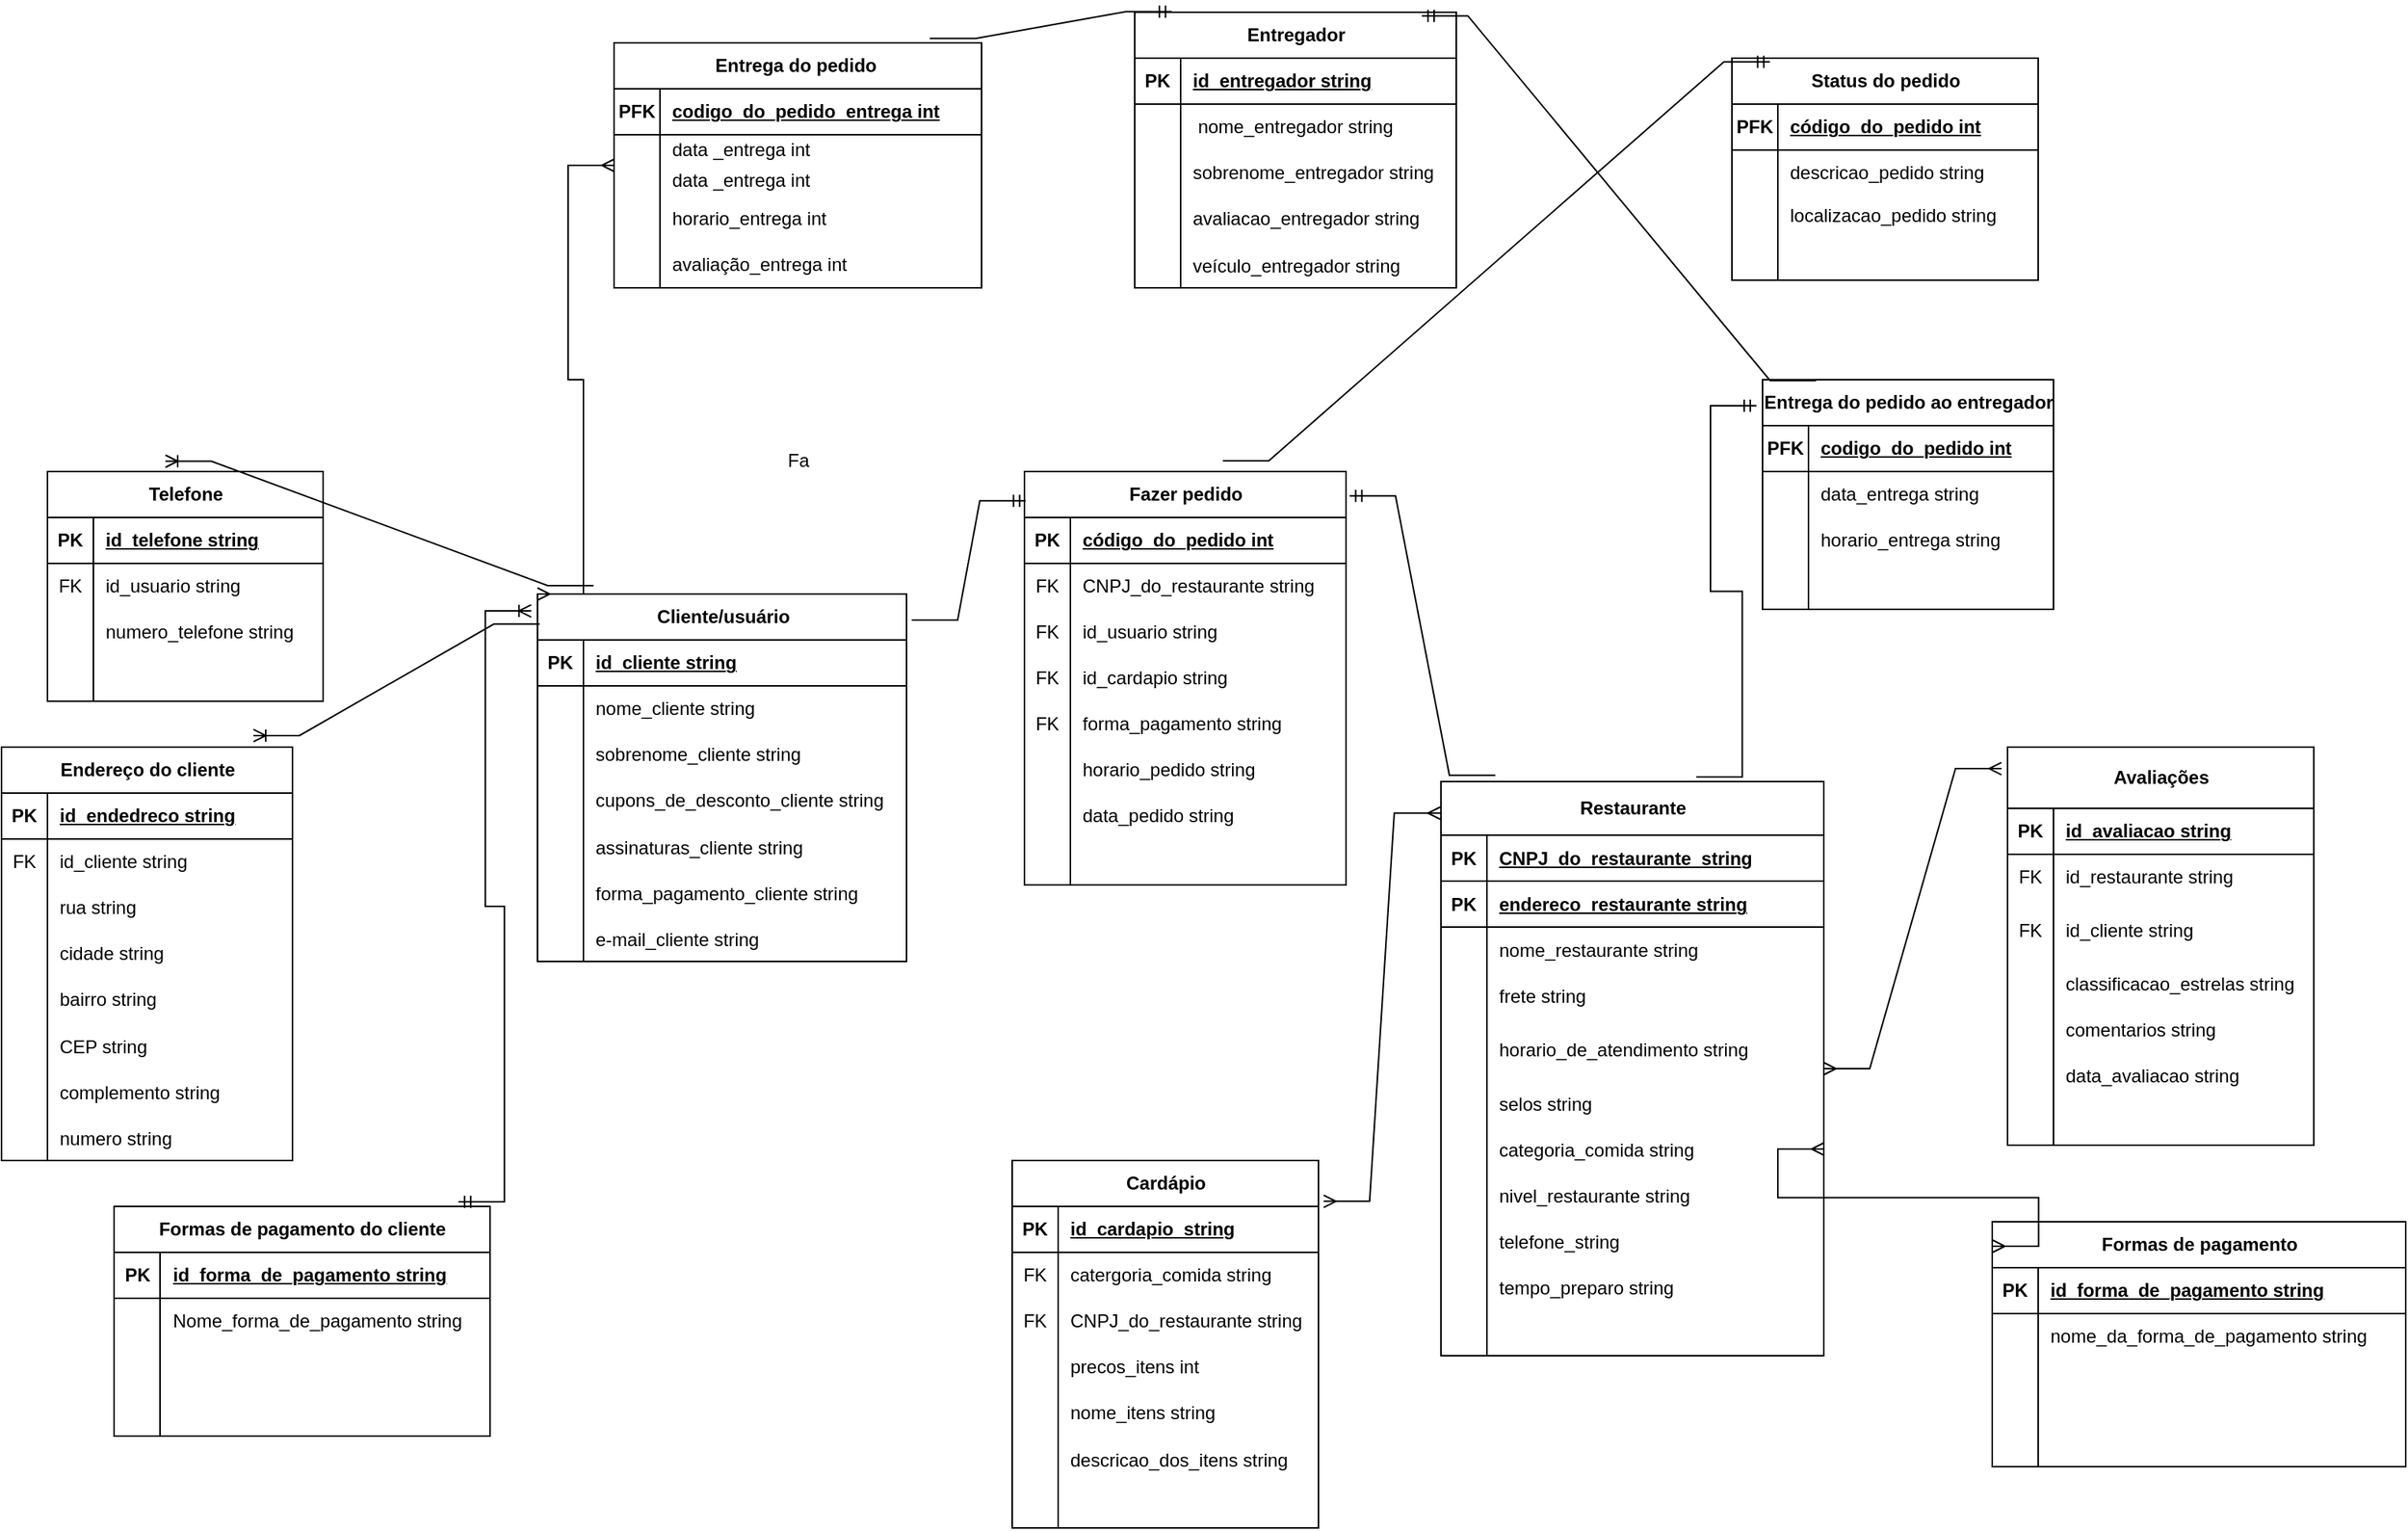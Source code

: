 <mxfile version="22.1.1" type="github">
  <diagram name="Página-1" id="GQ1iokWplIx3vgtv8C1u">
    <mxGraphModel dx="1354" dy="578" grid="1" gridSize="10" guides="1" tooltips="1" connect="1" arrows="1" fold="1" page="1" pageScale="1" pageWidth="3300" pageHeight="4681" math="0" shadow="0">
      <root>
        <mxCell id="0" />
        <mxCell id="1" parent="0" />
        <mxCell id="TmRVu0Wx_0IjWmSM-wcC-15" value="Restaurante" style="shape=table;startSize=35;container=1;collapsible=1;childLayout=tableLayout;fixedRows=1;rowLines=0;fontStyle=1;align=center;resizeLast=1;html=1;" parent="1" vertex="1">
          <mxGeometry x="940" y="532.5" width="250" height="375" as="geometry" />
        </mxCell>
        <mxCell id="TmRVu0Wx_0IjWmSM-wcC-16" value="" style="shape=tableRow;horizontal=0;startSize=0;swimlaneHead=0;swimlaneBody=0;fillColor=none;collapsible=0;dropTarget=0;points=[[0,0.5],[1,0.5]];portConstraint=eastwest;top=0;left=0;right=0;bottom=1;" parent="TmRVu0Wx_0IjWmSM-wcC-15" vertex="1">
          <mxGeometry y="35" width="250" height="30" as="geometry" />
        </mxCell>
        <mxCell id="TmRVu0Wx_0IjWmSM-wcC-17" value="PK" style="shape=partialRectangle;connectable=0;fillColor=none;top=0;left=0;bottom=0;right=0;fontStyle=1;overflow=hidden;whiteSpace=wrap;html=1;" parent="TmRVu0Wx_0IjWmSM-wcC-16" vertex="1">
          <mxGeometry width="30" height="30" as="geometry">
            <mxRectangle width="30" height="30" as="alternateBounds" />
          </mxGeometry>
        </mxCell>
        <mxCell id="TmRVu0Wx_0IjWmSM-wcC-18" value="CNPJ_do_restaurante&amp;nbsp; string" style="shape=partialRectangle;connectable=0;fillColor=none;top=0;left=0;bottom=0;right=0;align=left;spacingLeft=6;fontStyle=5;overflow=hidden;whiteSpace=wrap;html=1;" parent="TmRVu0Wx_0IjWmSM-wcC-16" vertex="1">
          <mxGeometry x="30" width="220" height="30" as="geometry">
            <mxRectangle width="220" height="30" as="alternateBounds" />
          </mxGeometry>
        </mxCell>
        <mxCell id="TmRVu0Wx_0IjWmSM-wcC-123" value="" style="shape=tableRow;horizontal=0;startSize=0;swimlaneHead=0;swimlaneBody=0;fillColor=none;collapsible=0;dropTarget=0;points=[[0,0.5],[1,0.5]];portConstraint=eastwest;top=0;left=0;right=0;bottom=1;" parent="TmRVu0Wx_0IjWmSM-wcC-15" vertex="1">
          <mxGeometry y="65" width="250" height="30" as="geometry" />
        </mxCell>
        <mxCell id="TmRVu0Wx_0IjWmSM-wcC-124" value="PK" style="shape=partialRectangle;connectable=0;fillColor=none;top=0;left=0;bottom=0;right=0;fontStyle=1;overflow=hidden;whiteSpace=wrap;html=1;" parent="TmRVu0Wx_0IjWmSM-wcC-123" vertex="1">
          <mxGeometry width="30" height="30" as="geometry">
            <mxRectangle width="30" height="30" as="alternateBounds" />
          </mxGeometry>
        </mxCell>
        <mxCell id="TmRVu0Wx_0IjWmSM-wcC-125" value="endereco_restaurante string" style="shape=partialRectangle;connectable=0;fillColor=none;top=0;left=0;bottom=0;right=0;align=left;spacingLeft=6;fontStyle=5;overflow=hidden;whiteSpace=wrap;html=1;" parent="TmRVu0Wx_0IjWmSM-wcC-123" vertex="1">
          <mxGeometry x="30" width="220" height="30" as="geometry">
            <mxRectangle width="220" height="30" as="alternateBounds" />
          </mxGeometry>
        </mxCell>
        <mxCell id="TmRVu0Wx_0IjWmSM-wcC-19" value="" style="shape=tableRow;horizontal=0;startSize=0;swimlaneHead=0;swimlaneBody=0;fillColor=none;collapsible=0;dropTarget=0;points=[[0,0.5],[1,0.5]];portConstraint=eastwest;top=0;left=0;right=0;bottom=0;" parent="TmRVu0Wx_0IjWmSM-wcC-15" vertex="1">
          <mxGeometry y="95" width="250" height="30" as="geometry" />
        </mxCell>
        <mxCell id="TmRVu0Wx_0IjWmSM-wcC-20" value="" style="shape=partialRectangle;connectable=0;fillColor=none;top=0;left=0;bottom=0;right=0;editable=1;overflow=hidden;whiteSpace=wrap;html=1;" parent="TmRVu0Wx_0IjWmSM-wcC-19" vertex="1">
          <mxGeometry width="30" height="30" as="geometry">
            <mxRectangle width="30" height="30" as="alternateBounds" />
          </mxGeometry>
        </mxCell>
        <mxCell id="TmRVu0Wx_0IjWmSM-wcC-21" value="nome_restaurante string" style="shape=partialRectangle;connectable=0;fillColor=none;top=0;left=0;bottom=0;right=0;align=left;spacingLeft=6;overflow=hidden;whiteSpace=wrap;html=1;" parent="TmRVu0Wx_0IjWmSM-wcC-19" vertex="1">
          <mxGeometry x="30" width="220" height="30" as="geometry">
            <mxRectangle width="220" height="30" as="alternateBounds" />
          </mxGeometry>
        </mxCell>
        <mxCell id="TmRVu0Wx_0IjWmSM-wcC-22" value="" style="shape=tableRow;horizontal=0;startSize=0;swimlaneHead=0;swimlaneBody=0;fillColor=none;collapsible=0;dropTarget=0;points=[[0,0.5],[1,0.5]];portConstraint=eastwest;top=0;left=0;right=0;bottom=0;" parent="TmRVu0Wx_0IjWmSM-wcC-15" vertex="1">
          <mxGeometry y="125" width="250" height="30" as="geometry" />
        </mxCell>
        <mxCell id="TmRVu0Wx_0IjWmSM-wcC-23" value="" style="shape=partialRectangle;connectable=0;fillColor=none;top=0;left=0;bottom=0;right=0;editable=1;overflow=hidden;whiteSpace=wrap;html=1;" parent="TmRVu0Wx_0IjWmSM-wcC-22" vertex="1">
          <mxGeometry width="30" height="30" as="geometry">
            <mxRectangle width="30" height="30" as="alternateBounds" />
          </mxGeometry>
        </mxCell>
        <mxCell id="TmRVu0Wx_0IjWmSM-wcC-24" value="frete string" style="shape=partialRectangle;connectable=0;fillColor=none;top=0;left=0;bottom=0;right=0;align=left;spacingLeft=6;overflow=hidden;whiteSpace=wrap;html=1;" parent="TmRVu0Wx_0IjWmSM-wcC-22" vertex="1">
          <mxGeometry x="30" width="220" height="30" as="geometry">
            <mxRectangle width="220" height="30" as="alternateBounds" />
          </mxGeometry>
        </mxCell>
        <mxCell id="TmRVu0Wx_0IjWmSM-wcC-25" value="" style="shape=tableRow;horizontal=0;startSize=0;swimlaneHead=0;swimlaneBody=0;fillColor=none;collapsible=0;dropTarget=0;points=[[0,0.5],[1,0.5]];portConstraint=eastwest;top=0;left=0;right=0;bottom=0;" parent="TmRVu0Wx_0IjWmSM-wcC-15" vertex="1">
          <mxGeometry y="155" width="250" height="40" as="geometry" />
        </mxCell>
        <mxCell id="TmRVu0Wx_0IjWmSM-wcC-26" value="" style="shape=partialRectangle;connectable=0;fillColor=none;top=0;left=0;bottom=0;right=0;editable=1;overflow=hidden;whiteSpace=wrap;html=1;" parent="TmRVu0Wx_0IjWmSM-wcC-25" vertex="1">
          <mxGeometry width="30" height="40" as="geometry">
            <mxRectangle width="30" height="40" as="alternateBounds" />
          </mxGeometry>
        </mxCell>
        <mxCell id="TmRVu0Wx_0IjWmSM-wcC-27" value="horario_de_atendimento string" style="shape=partialRectangle;connectable=0;fillColor=none;top=0;left=0;bottom=0;right=0;align=left;spacingLeft=6;overflow=hidden;whiteSpace=wrap;html=1;" parent="TmRVu0Wx_0IjWmSM-wcC-25" vertex="1">
          <mxGeometry x="30" width="220" height="40" as="geometry">
            <mxRectangle width="220" height="40" as="alternateBounds" />
          </mxGeometry>
        </mxCell>
        <mxCell id="TmRVu0Wx_0IjWmSM-wcC-110" value="" style="shape=tableRow;horizontal=0;startSize=0;swimlaneHead=0;swimlaneBody=0;fillColor=none;collapsible=0;dropTarget=0;points=[[0,0.5],[1,0.5]];portConstraint=eastwest;top=0;left=0;right=0;bottom=0;" parent="TmRVu0Wx_0IjWmSM-wcC-15" vertex="1">
          <mxGeometry y="195" width="250" height="30" as="geometry" />
        </mxCell>
        <mxCell id="TmRVu0Wx_0IjWmSM-wcC-111" value="" style="shape=partialRectangle;connectable=0;fillColor=none;top=0;left=0;bottom=0;right=0;editable=1;overflow=hidden;" parent="TmRVu0Wx_0IjWmSM-wcC-110" vertex="1">
          <mxGeometry width="30" height="30" as="geometry">
            <mxRectangle width="30" height="30" as="alternateBounds" />
          </mxGeometry>
        </mxCell>
        <mxCell id="TmRVu0Wx_0IjWmSM-wcC-112" value="selos string" style="shape=partialRectangle;connectable=0;fillColor=none;top=0;left=0;bottom=0;right=0;align=left;spacingLeft=6;overflow=hidden;" parent="TmRVu0Wx_0IjWmSM-wcC-110" vertex="1">
          <mxGeometry x="30" width="220" height="30" as="geometry">
            <mxRectangle width="220" height="30" as="alternateBounds" />
          </mxGeometry>
        </mxCell>
        <mxCell id="TmRVu0Wx_0IjWmSM-wcC-120" value="" style="shape=tableRow;horizontal=0;startSize=0;swimlaneHead=0;swimlaneBody=0;fillColor=none;collapsible=0;dropTarget=0;points=[[0,0.5],[1,0.5]];portConstraint=eastwest;top=0;left=0;right=0;bottom=0;" parent="TmRVu0Wx_0IjWmSM-wcC-15" vertex="1">
          <mxGeometry y="225" width="250" height="30" as="geometry" />
        </mxCell>
        <mxCell id="TmRVu0Wx_0IjWmSM-wcC-121" value="" style="shape=partialRectangle;connectable=0;fillColor=none;top=0;left=0;bottom=0;right=0;editable=1;overflow=hidden;" parent="TmRVu0Wx_0IjWmSM-wcC-120" vertex="1">
          <mxGeometry width="30" height="30" as="geometry">
            <mxRectangle width="30" height="30" as="alternateBounds" />
          </mxGeometry>
        </mxCell>
        <mxCell id="TmRVu0Wx_0IjWmSM-wcC-122" value="categoria_comida string" style="shape=partialRectangle;connectable=0;fillColor=none;top=0;left=0;bottom=0;right=0;align=left;spacingLeft=6;overflow=hidden;" parent="TmRVu0Wx_0IjWmSM-wcC-120" vertex="1">
          <mxGeometry x="30" width="220" height="30" as="geometry">
            <mxRectangle width="220" height="30" as="alternateBounds" />
          </mxGeometry>
        </mxCell>
        <mxCell id="TmRVu0Wx_0IjWmSM-wcC-126" value="" style="shape=tableRow;horizontal=0;startSize=0;swimlaneHead=0;swimlaneBody=0;fillColor=none;collapsible=0;dropTarget=0;points=[[0,0.5],[1,0.5]];portConstraint=eastwest;top=0;left=0;right=0;bottom=0;" parent="TmRVu0Wx_0IjWmSM-wcC-15" vertex="1">
          <mxGeometry y="255" width="250" height="30" as="geometry" />
        </mxCell>
        <mxCell id="TmRVu0Wx_0IjWmSM-wcC-127" value="" style="shape=partialRectangle;connectable=0;fillColor=none;top=0;left=0;bottom=0;right=0;editable=1;overflow=hidden;" parent="TmRVu0Wx_0IjWmSM-wcC-126" vertex="1">
          <mxGeometry width="30" height="30" as="geometry">
            <mxRectangle width="30" height="30" as="alternateBounds" />
          </mxGeometry>
        </mxCell>
        <mxCell id="TmRVu0Wx_0IjWmSM-wcC-128" value="nivel_restaurante string" style="shape=partialRectangle;connectable=0;fillColor=none;top=0;left=0;bottom=0;right=0;align=left;spacingLeft=6;overflow=hidden;" parent="TmRVu0Wx_0IjWmSM-wcC-126" vertex="1">
          <mxGeometry x="30" width="220" height="30" as="geometry">
            <mxRectangle width="220" height="30" as="alternateBounds" />
          </mxGeometry>
        </mxCell>
        <mxCell id="TmRVu0Wx_0IjWmSM-wcC-197" value="" style="shape=tableRow;horizontal=0;startSize=0;swimlaneHead=0;swimlaneBody=0;fillColor=none;collapsible=0;dropTarget=0;points=[[0,0.5],[1,0.5]];portConstraint=eastwest;top=0;left=0;right=0;bottom=0;" parent="TmRVu0Wx_0IjWmSM-wcC-15" vertex="1">
          <mxGeometry y="285" width="250" height="30" as="geometry" />
        </mxCell>
        <mxCell id="TmRVu0Wx_0IjWmSM-wcC-198" value="" style="shape=partialRectangle;connectable=0;fillColor=none;top=0;left=0;bottom=0;right=0;editable=1;overflow=hidden;" parent="TmRVu0Wx_0IjWmSM-wcC-197" vertex="1">
          <mxGeometry width="30" height="30" as="geometry">
            <mxRectangle width="30" height="30" as="alternateBounds" />
          </mxGeometry>
        </mxCell>
        <mxCell id="TmRVu0Wx_0IjWmSM-wcC-199" value="telefone_string" style="shape=partialRectangle;connectable=0;fillColor=none;top=0;left=0;bottom=0;right=0;align=left;spacingLeft=6;overflow=hidden;" parent="TmRVu0Wx_0IjWmSM-wcC-197" vertex="1">
          <mxGeometry x="30" width="220" height="30" as="geometry">
            <mxRectangle width="220" height="30" as="alternateBounds" />
          </mxGeometry>
        </mxCell>
        <mxCell id="axs11ttLiC26CThLi7rM-16" value="" style="shape=tableRow;horizontal=0;startSize=0;swimlaneHead=0;swimlaneBody=0;fillColor=none;collapsible=0;dropTarget=0;points=[[0,0.5],[1,0.5]];portConstraint=eastwest;top=0;left=0;right=0;bottom=0;" parent="TmRVu0Wx_0IjWmSM-wcC-15" vertex="1">
          <mxGeometry y="315" width="250" height="30" as="geometry" />
        </mxCell>
        <mxCell id="axs11ttLiC26CThLi7rM-17" value="" style="shape=partialRectangle;connectable=0;fillColor=none;top=0;left=0;bottom=0;right=0;editable=1;overflow=hidden;" parent="axs11ttLiC26CThLi7rM-16" vertex="1">
          <mxGeometry width="30" height="30" as="geometry">
            <mxRectangle width="30" height="30" as="alternateBounds" />
          </mxGeometry>
        </mxCell>
        <mxCell id="axs11ttLiC26CThLi7rM-18" value="tempo_preparo string" style="shape=partialRectangle;connectable=0;fillColor=none;top=0;left=0;bottom=0;right=0;align=left;spacingLeft=6;overflow=hidden;" parent="axs11ttLiC26CThLi7rM-16" vertex="1">
          <mxGeometry x="30" width="220" height="30" as="geometry">
            <mxRectangle width="220" height="30" as="alternateBounds" />
          </mxGeometry>
        </mxCell>
        <mxCell id="axs11ttLiC26CThLi7rM-22" value="" style="shape=tableRow;horizontal=0;startSize=0;swimlaneHead=0;swimlaneBody=0;fillColor=none;collapsible=0;dropTarget=0;points=[[0,0.5],[1,0.5]];portConstraint=eastwest;top=0;left=0;right=0;bottom=0;" parent="TmRVu0Wx_0IjWmSM-wcC-15" vertex="1">
          <mxGeometry y="345" width="250" height="30" as="geometry" />
        </mxCell>
        <mxCell id="axs11ttLiC26CThLi7rM-23" value="" style="shape=partialRectangle;connectable=0;fillColor=none;top=0;left=0;bottom=0;right=0;editable=1;overflow=hidden;" parent="axs11ttLiC26CThLi7rM-22" vertex="1">
          <mxGeometry width="30" height="30" as="geometry">
            <mxRectangle width="30" height="30" as="alternateBounds" />
          </mxGeometry>
        </mxCell>
        <mxCell id="axs11ttLiC26CThLi7rM-24" value="" style="shape=partialRectangle;connectable=0;fillColor=none;top=0;left=0;bottom=0;right=0;align=left;spacingLeft=6;overflow=hidden;" parent="axs11ttLiC26CThLi7rM-22" vertex="1">
          <mxGeometry x="30" width="220" height="30" as="geometry">
            <mxRectangle width="220" height="30" as="alternateBounds" />
          </mxGeometry>
        </mxCell>
        <mxCell id="TmRVu0Wx_0IjWmSM-wcC-44" value="Cliente/usuário" style="shape=table;startSize=30;container=1;collapsible=1;childLayout=tableLayout;fixedRows=1;rowLines=0;fontStyle=1;align=center;resizeLast=1;html=1;" parent="1" vertex="1">
          <mxGeometry x="350" y="410" width="241" height="240" as="geometry" />
        </mxCell>
        <mxCell id="TmRVu0Wx_0IjWmSM-wcC-45" value="" style="shape=tableRow;horizontal=0;startSize=0;swimlaneHead=0;swimlaneBody=0;fillColor=none;collapsible=0;dropTarget=0;points=[[0,0.5],[1,0.5]];portConstraint=eastwest;top=0;left=0;right=0;bottom=1;" parent="TmRVu0Wx_0IjWmSM-wcC-44" vertex="1">
          <mxGeometry y="30" width="241" height="30" as="geometry" />
        </mxCell>
        <mxCell id="TmRVu0Wx_0IjWmSM-wcC-46" value="PK" style="shape=partialRectangle;connectable=0;fillColor=none;top=0;left=0;bottom=0;right=0;fontStyle=1;overflow=hidden;whiteSpace=wrap;html=1;" parent="TmRVu0Wx_0IjWmSM-wcC-45" vertex="1">
          <mxGeometry width="30" height="30" as="geometry">
            <mxRectangle width="30" height="30" as="alternateBounds" />
          </mxGeometry>
        </mxCell>
        <mxCell id="TmRVu0Wx_0IjWmSM-wcC-47" value="id_cliente string" style="shape=partialRectangle;connectable=0;fillColor=none;top=0;left=0;bottom=0;right=0;align=left;spacingLeft=6;fontStyle=5;overflow=hidden;whiteSpace=wrap;html=1;" parent="TmRVu0Wx_0IjWmSM-wcC-45" vertex="1">
          <mxGeometry x="30" width="211" height="30" as="geometry">
            <mxRectangle width="211" height="30" as="alternateBounds" />
          </mxGeometry>
        </mxCell>
        <mxCell id="TmRVu0Wx_0IjWmSM-wcC-48" value="" style="shape=tableRow;horizontal=0;startSize=0;swimlaneHead=0;swimlaneBody=0;fillColor=none;collapsible=0;dropTarget=0;points=[[0,0.5],[1,0.5]];portConstraint=eastwest;top=0;left=0;right=0;bottom=0;" parent="TmRVu0Wx_0IjWmSM-wcC-44" vertex="1">
          <mxGeometry y="60" width="241" height="30" as="geometry" />
        </mxCell>
        <mxCell id="TmRVu0Wx_0IjWmSM-wcC-49" value="" style="shape=partialRectangle;connectable=0;fillColor=none;top=0;left=0;bottom=0;right=0;editable=1;overflow=hidden;whiteSpace=wrap;html=1;" parent="TmRVu0Wx_0IjWmSM-wcC-48" vertex="1">
          <mxGeometry width="30" height="30" as="geometry">
            <mxRectangle width="30" height="30" as="alternateBounds" />
          </mxGeometry>
        </mxCell>
        <mxCell id="TmRVu0Wx_0IjWmSM-wcC-50" value="nome_cliente string" style="shape=partialRectangle;connectable=0;fillColor=none;top=0;left=0;bottom=0;right=0;align=left;spacingLeft=6;overflow=hidden;whiteSpace=wrap;html=1;" parent="TmRVu0Wx_0IjWmSM-wcC-48" vertex="1">
          <mxGeometry x="30" width="211" height="30" as="geometry">
            <mxRectangle width="211" height="30" as="alternateBounds" />
          </mxGeometry>
        </mxCell>
        <mxCell id="TmRVu0Wx_0IjWmSM-wcC-51" value="" style="shape=tableRow;horizontal=0;startSize=0;swimlaneHead=0;swimlaneBody=0;fillColor=none;collapsible=0;dropTarget=0;points=[[0,0.5],[1,0.5]];portConstraint=eastwest;top=0;left=0;right=0;bottom=0;" parent="TmRVu0Wx_0IjWmSM-wcC-44" vertex="1">
          <mxGeometry y="90" width="241" height="30" as="geometry" />
        </mxCell>
        <mxCell id="TmRVu0Wx_0IjWmSM-wcC-52" value="" style="shape=partialRectangle;connectable=0;fillColor=none;top=0;left=0;bottom=0;right=0;editable=1;overflow=hidden;whiteSpace=wrap;html=1;" parent="TmRVu0Wx_0IjWmSM-wcC-51" vertex="1">
          <mxGeometry width="30" height="30" as="geometry">
            <mxRectangle width="30" height="30" as="alternateBounds" />
          </mxGeometry>
        </mxCell>
        <mxCell id="TmRVu0Wx_0IjWmSM-wcC-53" value="sobrenome_cliente string" style="shape=partialRectangle;connectable=0;fillColor=none;top=0;left=0;bottom=0;right=0;align=left;spacingLeft=6;overflow=hidden;whiteSpace=wrap;html=1;" parent="TmRVu0Wx_0IjWmSM-wcC-51" vertex="1">
          <mxGeometry x="30" width="211" height="30" as="geometry">
            <mxRectangle width="211" height="30" as="alternateBounds" />
          </mxGeometry>
        </mxCell>
        <mxCell id="TmRVu0Wx_0IjWmSM-wcC-54" value="" style="shape=tableRow;horizontal=0;startSize=0;swimlaneHead=0;swimlaneBody=0;fillColor=none;collapsible=0;dropTarget=0;points=[[0,0.5],[1,0.5]];portConstraint=eastwest;top=0;left=0;right=0;bottom=0;" parent="TmRVu0Wx_0IjWmSM-wcC-44" vertex="1">
          <mxGeometry y="120" width="241" height="30" as="geometry" />
        </mxCell>
        <mxCell id="TmRVu0Wx_0IjWmSM-wcC-55" value="" style="shape=partialRectangle;connectable=0;fillColor=none;top=0;left=0;bottom=0;right=0;editable=1;overflow=hidden;whiteSpace=wrap;html=1;" parent="TmRVu0Wx_0IjWmSM-wcC-54" vertex="1">
          <mxGeometry width="30" height="30" as="geometry">
            <mxRectangle width="30" height="30" as="alternateBounds" />
          </mxGeometry>
        </mxCell>
        <mxCell id="TmRVu0Wx_0IjWmSM-wcC-56" value="cupons_de_desconto_cliente string" style="shape=partialRectangle;connectable=0;fillColor=none;top=0;left=0;bottom=0;right=0;align=left;spacingLeft=6;overflow=hidden;whiteSpace=wrap;html=1;" parent="TmRVu0Wx_0IjWmSM-wcC-54" vertex="1">
          <mxGeometry x="30" width="211" height="30" as="geometry">
            <mxRectangle width="211" height="30" as="alternateBounds" />
          </mxGeometry>
        </mxCell>
        <mxCell id="TmRVu0Wx_0IjWmSM-wcC-142" value="" style="shape=tableRow;horizontal=0;startSize=0;swimlaneHead=0;swimlaneBody=0;fillColor=none;collapsible=0;dropTarget=0;points=[[0,0.5],[1,0.5]];portConstraint=eastwest;top=0;left=0;right=0;bottom=0;" parent="TmRVu0Wx_0IjWmSM-wcC-44" vertex="1">
          <mxGeometry y="150" width="241" height="30" as="geometry" />
        </mxCell>
        <mxCell id="TmRVu0Wx_0IjWmSM-wcC-143" value="" style="shape=partialRectangle;connectable=0;fillColor=none;top=0;left=0;bottom=0;right=0;editable=1;overflow=hidden;" parent="TmRVu0Wx_0IjWmSM-wcC-142" vertex="1">
          <mxGeometry width="30" height="30" as="geometry">
            <mxRectangle width="30" height="30" as="alternateBounds" />
          </mxGeometry>
        </mxCell>
        <mxCell id="TmRVu0Wx_0IjWmSM-wcC-144" value="assinaturas_cliente string" style="shape=partialRectangle;connectable=0;fillColor=none;top=0;left=0;bottom=0;right=0;align=left;spacingLeft=6;overflow=hidden;" parent="TmRVu0Wx_0IjWmSM-wcC-142" vertex="1">
          <mxGeometry x="30" width="211" height="30" as="geometry">
            <mxRectangle width="211" height="30" as="alternateBounds" />
          </mxGeometry>
        </mxCell>
        <mxCell id="TmRVu0Wx_0IjWmSM-wcC-145" value="" style="shape=tableRow;horizontal=0;startSize=0;swimlaneHead=0;swimlaneBody=0;fillColor=none;collapsible=0;dropTarget=0;points=[[0,0.5],[1,0.5]];portConstraint=eastwest;top=0;left=0;right=0;bottom=0;" parent="TmRVu0Wx_0IjWmSM-wcC-44" vertex="1">
          <mxGeometry y="180" width="241" height="30" as="geometry" />
        </mxCell>
        <mxCell id="TmRVu0Wx_0IjWmSM-wcC-146" value="" style="shape=partialRectangle;connectable=0;fillColor=none;top=0;left=0;bottom=0;right=0;editable=1;overflow=hidden;" parent="TmRVu0Wx_0IjWmSM-wcC-145" vertex="1">
          <mxGeometry width="30" height="30" as="geometry">
            <mxRectangle width="30" height="30" as="alternateBounds" />
          </mxGeometry>
        </mxCell>
        <mxCell id="TmRVu0Wx_0IjWmSM-wcC-147" value="forma_pagamento_cliente string" style="shape=partialRectangle;connectable=0;fillColor=none;top=0;left=0;bottom=0;right=0;align=left;spacingLeft=6;overflow=hidden;" parent="TmRVu0Wx_0IjWmSM-wcC-145" vertex="1">
          <mxGeometry x="30" width="211" height="30" as="geometry">
            <mxRectangle width="211" height="30" as="alternateBounds" />
          </mxGeometry>
        </mxCell>
        <mxCell id="axs11ttLiC26CThLi7rM-19" value="" style="shape=tableRow;horizontal=0;startSize=0;swimlaneHead=0;swimlaneBody=0;fillColor=none;collapsible=0;dropTarget=0;points=[[0,0.5],[1,0.5]];portConstraint=eastwest;top=0;left=0;right=0;bottom=0;" parent="TmRVu0Wx_0IjWmSM-wcC-44" vertex="1">
          <mxGeometry y="210" width="241" height="30" as="geometry" />
        </mxCell>
        <mxCell id="axs11ttLiC26CThLi7rM-20" value="" style="shape=partialRectangle;connectable=0;fillColor=none;top=0;left=0;bottom=0;right=0;editable=1;overflow=hidden;" parent="axs11ttLiC26CThLi7rM-19" vertex="1">
          <mxGeometry width="30" height="30" as="geometry">
            <mxRectangle width="30" height="30" as="alternateBounds" />
          </mxGeometry>
        </mxCell>
        <mxCell id="axs11ttLiC26CThLi7rM-21" value="e-mail_cliente string" style="shape=partialRectangle;connectable=0;fillColor=none;top=0;left=0;bottom=0;right=0;align=left;spacingLeft=6;overflow=hidden;" parent="axs11ttLiC26CThLi7rM-19" vertex="1">
          <mxGeometry x="30" width="211" height="30" as="geometry">
            <mxRectangle width="211" height="30" as="alternateBounds" />
          </mxGeometry>
        </mxCell>
        <mxCell id="TmRVu0Wx_0IjWmSM-wcC-57" value="Entregador" style="shape=table;startSize=30;container=1;collapsible=1;childLayout=tableLayout;fixedRows=1;rowLines=0;fontStyle=1;align=center;resizeLast=1;html=1;" parent="1" vertex="1">
          <mxGeometry x="740" y="30" width="210" height="180" as="geometry" />
        </mxCell>
        <mxCell id="TmRVu0Wx_0IjWmSM-wcC-58" value="" style="shape=tableRow;horizontal=0;startSize=0;swimlaneHead=0;swimlaneBody=0;fillColor=none;collapsible=0;dropTarget=0;points=[[0,0.5],[1,0.5]];portConstraint=eastwest;top=0;left=0;right=0;bottom=1;" parent="TmRVu0Wx_0IjWmSM-wcC-57" vertex="1">
          <mxGeometry y="30" width="210" height="30" as="geometry" />
        </mxCell>
        <mxCell id="TmRVu0Wx_0IjWmSM-wcC-59" value="PK" style="shape=partialRectangle;connectable=0;fillColor=none;top=0;left=0;bottom=0;right=0;fontStyle=1;overflow=hidden;whiteSpace=wrap;html=1;" parent="TmRVu0Wx_0IjWmSM-wcC-58" vertex="1">
          <mxGeometry width="30" height="30" as="geometry">
            <mxRectangle width="30" height="30" as="alternateBounds" />
          </mxGeometry>
        </mxCell>
        <mxCell id="TmRVu0Wx_0IjWmSM-wcC-60" value="id_entregador string" style="shape=partialRectangle;connectable=0;fillColor=none;top=0;left=0;bottom=0;right=0;align=left;spacingLeft=6;fontStyle=5;overflow=hidden;whiteSpace=wrap;html=1;" parent="TmRVu0Wx_0IjWmSM-wcC-58" vertex="1">
          <mxGeometry x="30" width="180" height="30" as="geometry">
            <mxRectangle width="180" height="30" as="alternateBounds" />
          </mxGeometry>
        </mxCell>
        <mxCell id="TmRVu0Wx_0IjWmSM-wcC-61" value="" style="shape=tableRow;horizontal=0;startSize=0;swimlaneHead=0;swimlaneBody=0;fillColor=none;collapsible=0;dropTarget=0;points=[[0,0.5],[1,0.5]];portConstraint=eastwest;top=0;left=0;right=0;bottom=0;" parent="TmRVu0Wx_0IjWmSM-wcC-57" vertex="1">
          <mxGeometry y="60" width="210" height="30" as="geometry" />
        </mxCell>
        <mxCell id="TmRVu0Wx_0IjWmSM-wcC-62" value="" style="shape=partialRectangle;connectable=0;fillColor=none;top=0;left=0;bottom=0;right=0;editable=1;overflow=hidden;whiteSpace=wrap;html=1;" parent="TmRVu0Wx_0IjWmSM-wcC-61" vertex="1">
          <mxGeometry width="30" height="30" as="geometry">
            <mxRectangle width="30" height="30" as="alternateBounds" />
          </mxGeometry>
        </mxCell>
        <mxCell id="TmRVu0Wx_0IjWmSM-wcC-63" value="&lt;font style=&quot;vertical-align: inherit;&quot;&gt;&lt;font style=&quot;vertical-align: inherit;&quot;&gt;&amp;nbsp;nome_entregador string&lt;/font&gt;&lt;/font&gt;" style="shape=partialRectangle;connectable=0;fillColor=none;top=0;left=0;bottom=0;right=0;align=left;spacingLeft=6;overflow=hidden;whiteSpace=wrap;html=1;" parent="TmRVu0Wx_0IjWmSM-wcC-61" vertex="1">
          <mxGeometry x="30" width="180" height="30" as="geometry">
            <mxRectangle width="180" height="30" as="alternateBounds" />
          </mxGeometry>
        </mxCell>
        <mxCell id="TmRVu0Wx_0IjWmSM-wcC-64" value="" style="shape=tableRow;horizontal=0;startSize=0;swimlaneHead=0;swimlaneBody=0;fillColor=none;collapsible=0;dropTarget=0;points=[[0,0.5],[1,0.5]];portConstraint=eastwest;top=0;left=0;right=0;bottom=0;" parent="TmRVu0Wx_0IjWmSM-wcC-57" vertex="1">
          <mxGeometry y="90" width="210" height="30" as="geometry" />
        </mxCell>
        <mxCell id="TmRVu0Wx_0IjWmSM-wcC-65" value="" style="shape=partialRectangle;connectable=0;fillColor=none;top=0;left=0;bottom=0;right=0;editable=1;overflow=hidden;whiteSpace=wrap;html=1;" parent="TmRVu0Wx_0IjWmSM-wcC-64" vertex="1">
          <mxGeometry width="30" height="30" as="geometry">
            <mxRectangle width="30" height="30" as="alternateBounds" />
          </mxGeometry>
        </mxCell>
        <mxCell id="TmRVu0Wx_0IjWmSM-wcC-66" value="&lt;font style=&quot;vertical-align: inherit;&quot;&gt;&lt;font style=&quot;vertical-align: inherit;&quot;&gt;sobrenome_entregador string&lt;/font&gt;&lt;/font&gt;" style="shape=partialRectangle;connectable=0;fillColor=none;top=0;left=0;bottom=0;right=0;align=left;spacingLeft=6;overflow=hidden;whiteSpace=wrap;html=1;" parent="TmRVu0Wx_0IjWmSM-wcC-64" vertex="1">
          <mxGeometry x="30" width="180" height="30" as="geometry">
            <mxRectangle width="180" height="30" as="alternateBounds" />
          </mxGeometry>
        </mxCell>
        <mxCell id="TmRVu0Wx_0IjWmSM-wcC-67" value="" style="shape=tableRow;horizontal=0;startSize=0;swimlaneHead=0;swimlaneBody=0;fillColor=none;collapsible=0;dropTarget=0;points=[[0,0.5],[1,0.5]];portConstraint=eastwest;top=0;left=0;right=0;bottom=0;" parent="TmRVu0Wx_0IjWmSM-wcC-57" vertex="1">
          <mxGeometry y="120" width="210" height="30" as="geometry" />
        </mxCell>
        <mxCell id="TmRVu0Wx_0IjWmSM-wcC-68" value="" style="shape=partialRectangle;connectable=0;fillColor=none;top=0;left=0;bottom=0;right=0;editable=1;overflow=hidden;whiteSpace=wrap;html=1;" parent="TmRVu0Wx_0IjWmSM-wcC-67" vertex="1">
          <mxGeometry width="30" height="30" as="geometry">
            <mxRectangle width="30" height="30" as="alternateBounds" />
          </mxGeometry>
        </mxCell>
        <mxCell id="TmRVu0Wx_0IjWmSM-wcC-69" value="&lt;font style=&quot;vertical-align: inherit;&quot;&gt;&lt;font style=&quot;vertical-align: inherit;&quot;&gt;&lt;font style=&quot;vertical-align: inherit;&quot;&gt;&lt;font style=&quot;vertical-align: inherit;&quot;&gt;&lt;font style=&quot;vertical-align: inherit;&quot;&gt;&lt;font style=&quot;vertical-align: inherit;&quot;&gt;avaliacao_entregador string&lt;/font&gt;&lt;/font&gt;&lt;/font&gt;&lt;/font&gt;&lt;/font&gt;&lt;/font&gt;" style="shape=partialRectangle;connectable=0;fillColor=none;top=0;left=0;bottom=0;right=0;align=left;spacingLeft=6;overflow=hidden;whiteSpace=wrap;html=1;" parent="TmRVu0Wx_0IjWmSM-wcC-67" vertex="1">
          <mxGeometry x="30" width="180" height="30" as="geometry">
            <mxRectangle width="180" height="30" as="alternateBounds" />
          </mxGeometry>
        </mxCell>
        <mxCell id="axs11ttLiC26CThLi7rM-34" value="" style="shape=tableRow;horizontal=0;startSize=0;swimlaneHead=0;swimlaneBody=0;fillColor=none;collapsible=0;dropTarget=0;points=[[0,0.5],[1,0.5]];portConstraint=eastwest;top=0;left=0;right=0;bottom=0;" parent="TmRVu0Wx_0IjWmSM-wcC-57" vertex="1">
          <mxGeometry y="150" width="210" height="30" as="geometry" />
        </mxCell>
        <mxCell id="axs11ttLiC26CThLi7rM-35" value="" style="shape=partialRectangle;connectable=0;fillColor=none;top=0;left=0;bottom=0;right=0;editable=1;overflow=hidden;" parent="axs11ttLiC26CThLi7rM-34" vertex="1">
          <mxGeometry width="30" height="30" as="geometry">
            <mxRectangle width="30" height="30" as="alternateBounds" />
          </mxGeometry>
        </mxCell>
        <mxCell id="axs11ttLiC26CThLi7rM-36" value="veículo_entregador string" style="shape=partialRectangle;connectable=0;fillColor=none;top=0;left=0;bottom=0;right=0;align=left;spacingLeft=6;overflow=hidden;" parent="axs11ttLiC26CThLi7rM-34" vertex="1">
          <mxGeometry x="30" width="180" height="30" as="geometry">
            <mxRectangle width="180" height="30" as="alternateBounds" />
          </mxGeometry>
        </mxCell>
        <mxCell id="TmRVu0Wx_0IjWmSM-wcC-96" value="Telefone" style="shape=table;startSize=30;container=1;collapsible=1;childLayout=tableLayout;fixedRows=1;rowLines=0;fontStyle=1;align=center;resizeLast=1;html=1;" parent="1" vertex="1">
          <mxGeometry x="30" y="330" width="180" height="150" as="geometry" />
        </mxCell>
        <mxCell id="TmRVu0Wx_0IjWmSM-wcC-97" value="" style="shape=tableRow;horizontal=0;startSize=0;swimlaneHead=0;swimlaneBody=0;fillColor=none;collapsible=0;dropTarget=0;points=[[0,0.5],[1,0.5]];portConstraint=eastwest;top=0;left=0;right=0;bottom=1;" parent="TmRVu0Wx_0IjWmSM-wcC-96" vertex="1">
          <mxGeometry y="30" width="180" height="30" as="geometry" />
        </mxCell>
        <mxCell id="TmRVu0Wx_0IjWmSM-wcC-98" value="PK" style="shape=partialRectangle;connectable=0;fillColor=none;top=0;left=0;bottom=0;right=0;fontStyle=1;overflow=hidden;whiteSpace=wrap;html=1;" parent="TmRVu0Wx_0IjWmSM-wcC-97" vertex="1">
          <mxGeometry width="30" height="30" as="geometry">
            <mxRectangle width="30" height="30" as="alternateBounds" />
          </mxGeometry>
        </mxCell>
        <mxCell id="TmRVu0Wx_0IjWmSM-wcC-99" value="id_telefone string" style="shape=partialRectangle;connectable=0;fillColor=none;top=0;left=0;bottom=0;right=0;align=left;spacingLeft=6;fontStyle=5;overflow=hidden;whiteSpace=wrap;html=1;" parent="TmRVu0Wx_0IjWmSM-wcC-97" vertex="1">
          <mxGeometry x="30" width="150" height="30" as="geometry">
            <mxRectangle width="150" height="30" as="alternateBounds" />
          </mxGeometry>
        </mxCell>
        <mxCell id="TmRVu0Wx_0IjWmSM-wcC-100" value="" style="shape=tableRow;horizontal=0;startSize=0;swimlaneHead=0;swimlaneBody=0;fillColor=none;collapsible=0;dropTarget=0;points=[[0,0.5],[1,0.5]];portConstraint=eastwest;top=0;left=0;right=0;bottom=0;" parent="TmRVu0Wx_0IjWmSM-wcC-96" vertex="1">
          <mxGeometry y="60" width="180" height="30" as="geometry" />
        </mxCell>
        <mxCell id="TmRVu0Wx_0IjWmSM-wcC-101" value="FK" style="shape=partialRectangle;connectable=0;fillColor=none;top=0;left=0;bottom=0;right=0;editable=1;overflow=hidden;whiteSpace=wrap;html=1;" parent="TmRVu0Wx_0IjWmSM-wcC-100" vertex="1">
          <mxGeometry width="30" height="30" as="geometry">
            <mxRectangle width="30" height="30" as="alternateBounds" />
          </mxGeometry>
        </mxCell>
        <mxCell id="TmRVu0Wx_0IjWmSM-wcC-102" value="id_usuario string" style="shape=partialRectangle;connectable=0;fillColor=none;top=0;left=0;bottom=0;right=0;align=left;spacingLeft=6;overflow=hidden;whiteSpace=wrap;html=1;" parent="TmRVu0Wx_0IjWmSM-wcC-100" vertex="1">
          <mxGeometry x="30" width="150" height="30" as="geometry">
            <mxRectangle width="150" height="30" as="alternateBounds" />
          </mxGeometry>
        </mxCell>
        <mxCell id="TmRVu0Wx_0IjWmSM-wcC-103" value="" style="shape=tableRow;horizontal=0;startSize=0;swimlaneHead=0;swimlaneBody=0;fillColor=none;collapsible=0;dropTarget=0;points=[[0,0.5],[1,0.5]];portConstraint=eastwest;top=0;left=0;right=0;bottom=0;" parent="TmRVu0Wx_0IjWmSM-wcC-96" vertex="1">
          <mxGeometry y="90" width="180" height="30" as="geometry" />
        </mxCell>
        <mxCell id="TmRVu0Wx_0IjWmSM-wcC-104" value="" style="shape=partialRectangle;connectable=0;fillColor=none;top=0;left=0;bottom=0;right=0;editable=1;overflow=hidden;whiteSpace=wrap;html=1;" parent="TmRVu0Wx_0IjWmSM-wcC-103" vertex="1">
          <mxGeometry width="30" height="30" as="geometry">
            <mxRectangle width="30" height="30" as="alternateBounds" />
          </mxGeometry>
        </mxCell>
        <mxCell id="TmRVu0Wx_0IjWmSM-wcC-105" value="numero_telefone string" style="shape=partialRectangle;connectable=0;fillColor=none;top=0;left=0;bottom=0;right=0;align=left;spacingLeft=6;overflow=hidden;whiteSpace=wrap;html=1;" parent="TmRVu0Wx_0IjWmSM-wcC-103" vertex="1">
          <mxGeometry x="30" width="150" height="30" as="geometry">
            <mxRectangle width="150" height="30" as="alternateBounds" />
          </mxGeometry>
        </mxCell>
        <mxCell id="TmRVu0Wx_0IjWmSM-wcC-106" value="" style="shape=tableRow;horizontal=0;startSize=0;swimlaneHead=0;swimlaneBody=0;fillColor=none;collapsible=0;dropTarget=0;points=[[0,0.5],[1,0.5]];portConstraint=eastwest;top=0;left=0;right=0;bottom=0;" parent="TmRVu0Wx_0IjWmSM-wcC-96" vertex="1">
          <mxGeometry y="120" width="180" height="30" as="geometry" />
        </mxCell>
        <mxCell id="TmRVu0Wx_0IjWmSM-wcC-107" value="" style="shape=partialRectangle;connectable=0;fillColor=none;top=0;left=0;bottom=0;right=0;editable=1;overflow=hidden;whiteSpace=wrap;html=1;" parent="TmRVu0Wx_0IjWmSM-wcC-106" vertex="1">
          <mxGeometry width="30" height="30" as="geometry">
            <mxRectangle width="30" height="30" as="alternateBounds" />
          </mxGeometry>
        </mxCell>
        <mxCell id="TmRVu0Wx_0IjWmSM-wcC-108" value="" style="shape=partialRectangle;connectable=0;fillColor=none;top=0;left=0;bottom=0;right=0;align=left;spacingLeft=6;overflow=hidden;whiteSpace=wrap;html=1;" parent="TmRVu0Wx_0IjWmSM-wcC-106" vertex="1">
          <mxGeometry x="30" width="150" height="30" as="geometry">
            <mxRectangle width="150" height="30" as="alternateBounds" />
          </mxGeometry>
        </mxCell>
        <mxCell id="TmRVu0Wx_0IjWmSM-wcC-129" value="Entrega do pedido ao entregador" style="shape=table;startSize=30;container=1;collapsible=1;childLayout=tableLayout;fixedRows=1;rowLines=0;fontStyle=1;align=center;resizeLast=1;html=1;" parent="1" vertex="1">
          <mxGeometry x="1150" y="270" width="190" height="150" as="geometry" />
        </mxCell>
        <mxCell id="TmRVu0Wx_0IjWmSM-wcC-130" value="" style="shape=tableRow;horizontal=0;startSize=0;swimlaneHead=0;swimlaneBody=0;fillColor=none;collapsible=0;dropTarget=0;points=[[0,0.5],[1,0.5]];portConstraint=eastwest;top=0;left=0;right=0;bottom=1;" parent="TmRVu0Wx_0IjWmSM-wcC-129" vertex="1">
          <mxGeometry y="30" width="190" height="30" as="geometry" />
        </mxCell>
        <mxCell id="TmRVu0Wx_0IjWmSM-wcC-131" value="PFK" style="shape=partialRectangle;connectable=0;fillColor=none;top=0;left=0;bottom=0;right=0;fontStyle=1;overflow=hidden;whiteSpace=wrap;html=1;" parent="TmRVu0Wx_0IjWmSM-wcC-130" vertex="1">
          <mxGeometry width="30" height="30" as="geometry">
            <mxRectangle width="30" height="30" as="alternateBounds" />
          </mxGeometry>
        </mxCell>
        <mxCell id="TmRVu0Wx_0IjWmSM-wcC-132" value="codigo_do_pedido int" style="shape=partialRectangle;connectable=0;fillColor=none;top=0;left=0;bottom=0;right=0;align=left;spacingLeft=6;fontStyle=5;overflow=hidden;whiteSpace=wrap;html=1;" parent="TmRVu0Wx_0IjWmSM-wcC-130" vertex="1">
          <mxGeometry x="30" width="160" height="30" as="geometry">
            <mxRectangle width="160" height="30" as="alternateBounds" />
          </mxGeometry>
        </mxCell>
        <mxCell id="TmRVu0Wx_0IjWmSM-wcC-133" value="" style="shape=tableRow;horizontal=0;startSize=0;swimlaneHead=0;swimlaneBody=0;fillColor=none;collapsible=0;dropTarget=0;points=[[0,0.5],[1,0.5]];portConstraint=eastwest;top=0;left=0;right=0;bottom=0;" parent="TmRVu0Wx_0IjWmSM-wcC-129" vertex="1">
          <mxGeometry y="60" width="190" height="30" as="geometry" />
        </mxCell>
        <mxCell id="TmRVu0Wx_0IjWmSM-wcC-134" value="" style="shape=partialRectangle;connectable=0;fillColor=none;top=0;left=0;bottom=0;right=0;editable=1;overflow=hidden;whiteSpace=wrap;html=1;" parent="TmRVu0Wx_0IjWmSM-wcC-133" vertex="1">
          <mxGeometry width="30" height="30" as="geometry">
            <mxRectangle width="30" height="30" as="alternateBounds" />
          </mxGeometry>
        </mxCell>
        <mxCell id="TmRVu0Wx_0IjWmSM-wcC-135" value="data_entrega string" style="shape=partialRectangle;connectable=0;fillColor=none;top=0;left=0;bottom=0;right=0;align=left;spacingLeft=6;overflow=hidden;whiteSpace=wrap;html=1;" parent="TmRVu0Wx_0IjWmSM-wcC-133" vertex="1">
          <mxGeometry x="30" width="160" height="30" as="geometry">
            <mxRectangle width="160" height="30" as="alternateBounds" />
          </mxGeometry>
        </mxCell>
        <mxCell id="TmRVu0Wx_0IjWmSM-wcC-136" value="" style="shape=tableRow;horizontal=0;startSize=0;swimlaneHead=0;swimlaneBody=0;fillColor=none;collapsible=0;dropTarget=0;points=[[0,0.5],[1,0.5]];portConstraint=eastwest;top=0;left=0;right=0;bottom=0;" parent="TmRVu0Wx_0IjWmSM-wcC-129" vertex="1">
          <mxGeometry y="90" width="190" height="30" as="geometry" />
        </mxCell>
        <mxCell id="TmRVu0Wx_0IjWmSM-wcC-137" value="" style="shape=partialRectangle;connectable=0;fillColor=none;top=0;left=0;bottom=0;right=0;editable=1;overflow=hidden;whiteSpace=wrap;html=1;" parent="TmRVu0Wx_0IjWmSM-wcC-136" vertex="1">
          <mxGeometry width="30" height="30" as="geometry">
            <mxRectangle width="30" height="30" as="alternateBounds" />
          </mxGeometry>
        </mxCell>
        <mxCell id="TmRVu0Wx_0IjWmSM-wcC-138" value="horario_entrega string" style="shape=partialRectangle;connectable=0;fillColor=none;top=0;left=0;bottom=0;right=0;align=left;spacingLeft=6;overflow=hidden;whiteSpace=wrap;html=1;" parent="TmRVu0Wx_0IjWmSM-wcC-136" vertex="1">
          <mxGeometry x="30" width="160" height="30" as="geometry">
            <mxRectangle width="160" height="30" as="alternateBounds" />
          </mxGeometry>
        </mxCell>
        <mxCell id="TmRVu0Wx_0IjWmSM-wcC-139" value="" style="shape=tableRow;horizontal=0;startSize=0;swimlaneHead=0;swimlaneBody=0;fillColor=none;collapsible=0;dropTarget=0;points=[[0,0.5],[1,0.5]];portConstraint=eastwest;top=0;left=0;right=0;bottom=0;" parent="TmRVu0Wx_0IjWmSM-wcC-129" vertex="1">
          <mxGeometry y="120" width="190" height="30" as="geometry" />
        </mxCell>
        <mxCell id="TmRVu0Wx_0IjWmSM-wcC-140" value="" style="shape=partialRectangle;connectable=0;fillColor=none;top=0;left=0;bottom=0;right=0;editable=1;overflow=hidden;whiteSpace=wrap;html=1;" parent="TmRVu0Wx_0IjWmSM-wcC-139" vertex="1">
          <mxGeometry width="30" height="30" as="geometry">
            <mxRectangle width="30" height="30" as="alternateBounds" />
          </mxGeometry>
        </mxCell>
        <mxCell id="TmRVu0Wx_0IjWmSM-wcC-141" value="" style="shape=partialRectangle;connectable=0;fillColor=none;top=0;left=0;bottom=0;right=0;align=left;spacingLeft=6;overflow=hidden;whiteSpace=wrap;html=1;" parent="TmRVu0Wx_0IjWmSM-wcC-139" vertex="1">
          <mxGeometry x="30" width="160" height="30" as="geometry">
            <mxRectangle width="160" height="30" as="alternateBounds" />
          </mxGeometry>
        </mxCell>
        <mxCell id="TmRVu0Wx_0IjWmSM-wcC-151" value="Cardápio" style="shape=table;startSize=30;container=1;collapsible=1;childLayout=tableLayout;fixedRows=1;rowLines=0;fontStyle=1;align=center;resizeLast=1;html=1;" parent="1" vertex="1">
          <mxGeometry x="660" y="780" width="200" height="240" as="geometry" />
        </mxCell>
        <mxCell id="TmRVu0Wx_0IjWmSM-wcC-152" value="" style="shape=tableRow;horizontal=0;startSize=0;swimlaneHead=0;swimlaneBody=0;fillColor=none;collapsible=0;dropTarget=0;points=[[0,0.5],[1,0.5]];portConstraint=eastwest;top=0;left=0;right=0;bottom=1;" parent="TmRVu0Wx_0IjWmSM-wcC-151" vertex="1">
          <mxGeometry y="30" width="200" height="30" as="geometry" />
        </mxCell>
        <mxCell id="TmRVu0Wx_0IjWmSM-wcC-153" value="PK" style="shape=partialRectangle;connectable=0;fillColor=none;top=0;left=0;bottom=0;right=0;fontStyle=1;overflow=hidden;whiteSpace=wrap;html=1;" parent="TmRVu0Wx_0IjWmSM-wcC-152" vertex="1">
          <mxGeometry width="30" height="30" as="geometry">
            <mxRectangle width="30" height="30" as="alternateBounds" />
          </mxGeometry>
        </mxCell>
        <mxCell id="TmRVu0Wx_0IjWmSM-wcC-154" value="&lt;font style=&quot;vertical-align: inherit;&quot;&gt;&lt;font style=&quot;vertical-align: inherit;&quot;&gt;id_cardapio&amp;nbsp; string&lt;/font&gt;&lt;/font&gt;" style="shape=partialRectangle;connectable=0;fillColor=none;top=0;left=0;bottom=0;right=0;align=left;spacingLeft=6;fontStyle=5;overflow=hidden;whiteSpace=wrap;html=1;" parent="TmRVu0Wx_0IjWmSM-wcC-152" vertex="1">
          <mxGeometry x="30" width="170" height="30" as="geometry">
            <mxRectangle width="170" height="30" as="alternateBounds" />
          </mxGeometry>
        </mxCell>
        <mxCell id="axs11ttLiC26CThLi7rM-49" value="" style="shape=tableRow;horizontal=0;startSize=0;swimlaneHead=0;swimlaneBody=0;fillColor=none;collapsible=0;dropTarget=0;points=[[0,0.5],[1,0.5]];portConstraint=eastwest;top=0;left=0;right=0;bottom=0;" parent="TmRVu0Wx_0IjWmSM-wcC-151" vertex="1">
          <mxGeometry y="60" width="200" height="30" as="geometry" />
        </mxCell>
        <mxCell id="axs11ttLiC26CThLi7rM-50" value="FK" style="shape=partialRectangle;connectable=0;fillColor=none;top=0;left=0;bottom=0;right=0;fontStyle=0;overflow=hidden;whiteSpace=wrap;html=1;" parent="axs11ttLiC26CThLi7rM-49" vertex="1">
          <mxGeometry width="30" height="30" as="geometry">
            <mxRectangle width="30" height="30" as="alternateBounds" />
          </mxGeometry>
        </mxCell>
        <mxCell id="axs11ttLiC26CThLi7rM-51" value="catergoria_comida string" style="shape=partialRectangle;connectable=0;fillColor=none;top=0;left=0;bottom=0;right=0;align=left;spacingLeft=6;fontStyle=0;overflow=hidden;whiteSpace=wrap;html=1;" parent="axs11ttLiC26CThLi7rM-49" vertex="1">
          <mxGeometry x="30" width="170" height="30" as="geometry">
            <mxRectangle width="170" height="30" as="alternateBounds" />
          </mxGeometry>
        </mxCell>
        <mxCell id="XJjXOaH8cMVFeC6TXba5-1" value="" style="shape=tableRow;horizontal=0;startSize=0;swimlaneHead=0;swimlaneBody=0;fillColor=none;collapsible=0;dropTarget=0;points=[[0,0.5],[1,0.5]];portConstraint=eastwest;top=0;left=0;right=0;bottom=0;" parent="TmRVu0Wx_0IjWmSM-wcC-151" vertex="1">
          <mxGeometry y="90" width="200" height="30" as="geometry" />
        </mxCell>
        <mxCell id="XJjXOaH8cMVFeC6TXba5-2" value="FK" style="shape=partialRectangle;connectable=0;fillColor=none;top=0;left=0;bottom=0;right=0;fontStyle=0;overflow=hidden;whiteSpace=wrap;html=1;" parent="XJjXOaH8cMVFeC6TXba5-1" vertex="1">
          <mxGeometry width="30" height="30" as="geometry">
            <mxRectangle width="30" height="30" as="alternateBounds" />
          </mxGeometry>
        </mxCell>
        <mxCell id="XJjXOaH8cMVFeC6TXba5-3" value="CNPJ_do_restaurante string" style="shape=partialRectangle;connectable=0;fillColor=none;top=0;left=0;bottom=0;right=0;align=left;spacingLeft=6;fontStyle=0;overflow=hidden;whiteSpace=wrap;html=1;" parent="XJjXOaH8cMVFeC6TXba5-1" vertex="1">
          <mxGeometry x="30" width="170" height="30" as="geometry">
            <mxRectangle width="170" height="30" as="alternateBounds" />
          </mxGeometry>
        </mxCell>
        <mxCell id="TmRVu0Wx_0IjWmSM-wcC-155" value="" style="shape=tableRow;horizontal=0;startSize=0;swimlaneHead=0;swimlaneBody=0;fillColor=none;collapsible=0;dropTarget=0;points=[[0,0.5],[1,0.5]];portConstraint=eastwest;top=0;left=0;right=0;bottom=0;" parent="TmRVu0Wx_0IjWmSM-wcC-151" vertex="1">
          <mxGeometry y="120" width="200" height="30" as="geometry" />
        </mxCell>
        <mxCell id="TmRVu0Wx_0IjWmSM-wcC-156" value="" style="shape=partialRectangle;connectable=0;fillColor=none;top=0;left=0;bottom=0;right=0;editable=1;overflow=hidden;whiteSpace=wrap;html=1;" parent="TmRVu0Wx_0IjWmSM-wcC-155" vertex="1">
          <mxGeometry width="30" height="30" as="geometry">
            <mxRectangle width="30" height="30" as="alternateBounds" />
          </mxGeometry>
        </mxCell>
        <mxCell id="TmRVu0Wx_0IjWmSM-wcC-157" value="precos_itens int" style="shape=partialRectangle;connectable=0;fillColor=none;top=0;left=0;bottom=0;right=0;align=left;spacingLeft=6;overflow=hidden;whiteSpace=wrap;html=1;" parent="TmRVu0Wx_0IjWmSM-wcC-155" vertex="1">
          <mxGeometry x="30" width="170" height="30" as="geometry">
            <mxRectangle width="170" height="30" as="alternateBounds" />
          </mxGeometry>
        </mxCell>
        <mxCell id="TmRVu0Wx_0IjWmSM-wcC-158" value="" style="shape=tableRow;horizontal=0;startSize=0;swimlaneHead=0;swimlaneBody=0;fillColor=none;collapsible=0;dropTarget=0;points=[[0,0.5],[1,0.5]];portConstraint=eastwest;top=0;left=0;right=0;bottom=0;" parent="TmRVu0Wx_0IjWmSM-wcC-151" vertex="1">
          <mxGeometry y="150" width="200" height="30" as="geometry" />
        </mxCell>
        <mxCell id="TmRVu0Wx_0IjWmSM-wcC-159" value="" style="shape=partialRectangle;connectable=0;fillColor=none;top=0;left=0;bottom=0;right=0;editable=1;overflow=hidden;whiteSpace=wrap;html=1;" parent="TmRVu0Wx_0IjWmSM-wcC-158" vertex="1">
          <mxGeometry width="30" height="30" as="geometry">
            <mxRectangle width="30" height="30" as="alternateBounds" />
          </mxGeometry>
        </mxCell>
        <mxCell id="TmRVu0Wx_0IjWmSM-wcC-160" value="&lt;font style=&quot;vertical-align: inherit;&quot;&gt;&lt;font style=&quot;vertical-align: inherit;&quot;&gt;nome_itens string&lt;/font&gt;&lt;/font&gt;" style="shape=partialRectangle;connectable=0;fillColor=none;top=0;left=0;bottom=0;right=0;align=left;spacingLeft=6;overflow=hidden;whiteSpace=wrap;html=1;" parent="TmRVu0Wx_0IjWmSM-wcC-158" vertex="1">
          <mxGeometry x="30" width="170" height="30" as="geometry">
            <mxRectangle width="170" height="30" as="alternateBounds" />
          </mxGeometry>
        </mxCell>
        <mxCell id="TmRVu0Wx_0IjWmSM-wcC-165" value="" style="shape=tableRow;horizontal=0;startSize=0;swimlaneHead=0;swimlaneBody=0;fillColor=none;collapsible=0;dropTarget=0;points=[[0,0.5],[1,0.5]];portConstraint=eastwest;top=0;left=0;right=0;bottom=0;" parent="TmRVu0Wx_0IjWmSM-wcC-151" vertex="1">
          <mxGeometry y="180" width="200" height="30" as="geometry" />
        </mxCell>
        <mxCell id="TmRVu0Wx_0IjWmSM-wcC-166" value="" style="shape=partialRectangle;connectable=0;fillColor=none;top=0;left=0;bottom=0;right=0;editable=1;overflow=hidden;" parent="TmRVu0Wx_0IjWmSM-wcC-165" vertex="1">
          <mxGeometry width="30" height="30" as="geometry">
            <mxRectangle width="30" height="30" as="alternateBounds" />
          </mxGeometry>
        </mxCell>
        <mxCell id="TmRVu0Wx_0IjWmSM-wcC-167" value="descricao_dos_itens string" style="shape=partialRectangle;connectable=0;fillColor=none;top=0;left=0;bottom=0;right=0;align=left;spacingLeft=6;overflow=hidden;" parent="TmRVu0Wx_0IjWmSM-wcC-165" vertex="1">
          <mxGeometry x="30" width="170" height="30" as="geometry">
            <mxRectangle width="170" height="30" as="alternateBounds" />
          </mxGeometry>
        </mxCell>
        <mxCell id="axs11ttLiC26CThLi7rM-37" value="" style="shape=tableRow;horizontal=0;startSize=0;swimlaneHead=0;swimlaneBody=0;fillColor=none;collapsible=0;dropTarget=0;points=[[0,0.5],[1,0.5]];portConstraint=eastwest;top=0;left=0;right=0;bottom=0;" parent="TmRVu0Wx_0IjWmSM-wcC-151" vertex="1">
          <mxGeometry y="210" width="200" height="30" as="geometry" />
        </mxCell>
        <mxCell id="axs11ttLiC26CThLi7rM-38" value="" style="shape=partialRectangle;connectable=0;fillColor=none;top=0;left=0;bottom=0;right=0;editable=1;overflow=hidden;" parent="axs11ttLiC26CThLi7rM-37" vertex="1">
          <mxGeometry width="30" height="30" as="geometry">
            <mxRectangle width="30" height="30" as="alternateBounds" />
          </mxGeometry>
        </mxCell>
        <mxCell id="axs11ttLiC26CThLi7rM-39" value="" style="shape=partialRectangle;connectable=0;fillColor=none;top=0;left=0;bottom=0;right=0;align=left;spacingLeft=6;overflow=hidden;" parent="axs11ttLiC26CThLi7rM-37" vertex="1">
          <mxGeometry x="30" width="170" height="30" as="geometry">
            <mxRectangle width="170" height="30" as="alternateBounds" />
          </mxGeometry>
        </mxCell>
        <mxCell id="TmRVu0Wx_0IjWmSM-wcC-168" value="&lt;font style=&quot;vertical-align: inherit;&quot;&gt;&lt;font style=&quot;vertical-align: inherit;&quot;&gt;Fazer pedido&lt;/font&gt;&lt;/font&gt;" style="shape=table;startSize=30;container=1;collapsible=1;childLayout=tableLayout;fixedRows=1;rowLines=0;fontStyle=1;align=center;resizeLast=1;html=1;" parent="1" vertex="1">
          <mxGeometry x="668" y="330" width="210" height="270" as="geometry" />
        </mxCell>
        <mxCell id="TmRVu0Wx_0IjWmSM-wcC-169" value="" style="shape=tableRow;horizontal=0;startSize=0;swimlaneHead=0;swimlaneBody=0;fillColor=none;collapsible=0;dropTarget=0;points=[[0,0.5],[1,0.5]];portConstraint=eastwest;top=0;left=0;right=0;bottom=1;" parent="TmRVu0Wx_0IjWmSM-wcC-168" vertex="1">
          <mxGeometry y="30" width="210" height="30" as="geometry" />
        </mxCell>
        <mxCell id="TmRVu0Wx_0IjWmSM-wcC-170" value="PK" style="shape=partialRectangle;connectable=0;fillColor=none;top=0;left=0;bottom=0;right=0;fontStyle=1;overflow=hidden;whiteSpace=wrap;html=1;" parent="TmRVu0Wx_0IjWmSM-wcC-169" vertex="1">
          <mxGeometry width="30" height="30" as="geometry">
            <mxRectangle width="30" height="30" as="alternateBounds" />
          </mxGeometry>
        </mxCell>
        <mxCell id="TmRVu0Wx_0IjWmSM-wcC-171" value="código_do_pedido int" style="shape=partialRectangle;connectable=0;fillColor=none;top=0;left=0;bottom=0;right=0;align=left;spacingLeft=6;fontStyle=5;overflow=hidden;whiteSpace=wrap;html=1;" parent="TmRVu0Wx_0IjWmSM-wcC-169" vertex="1">
          <mxGeometry x="30" width="180" height="30" as="geometry">
            <mxRectangle width="180" height="30" as="alternateBounds" />
          </mxGeometry>
        </mxCell>
        <mxCell id="axs11ttLiC26CThLi7rM-40" value="" style="shape=tableRow;horizontal=0;startSize=0;swimlaneHead=0;swimlaneBody=0;fillColor=none;collapsible=0;dropTarget=0;points=[[0,0.5],[1,0.5]];portConstraint=eastwest;top=0;left=0;right=0;bottom=0;" parent="TmRVu0Wx_0IjWmSM-wcC-168" vertex="1">
          <mxGeometry y="60" width="210" height="30" as="geometry" />
        </mxCell>
        <mxCell id="axs11ttLiC26CThLi7rM-41" value="FK" style="shape=partialRectangle;connectable=0;fillColor=none;top=0;left=0;bottom=0;right=0;fontStyle=0;overflow=hidden;whiteSpace=wrap;html=1;" parent="axs11ttLiC26CThLi7rM-40" vertex="1">
          <mxGeometry width="30" height="30" as="geometry">
            <mxRectangle width="30" height="30" as="alternateBounds" />
          </mxGeometry>
        </mxCell>
        <mxCell id="axs11ttLiC26CThLi7rM-42" value="CNPJ_do_restaurante string" style="shape=partialRectangle;connectable=0;fillColor=none;top=0;left=0;bottom=0;right=0;align=left;spacingLeft=6;fontStyle=0;overflow=hidden;whiteSpace=wrap;html=1;" parent="axs11ttLiC26CThLi7rM-40" vertex="1">
          <mxGeometry x="30" width="180" height="30" as="geometry">
            <mxRectangle width="180" height="30" as="alternateBounds" />
          </mxGeometry>
        </mxCell>
        <mxCell id="axs11ttLiC26CThLi7rM-43" value="" style="shape=tableRow;horizontal=0;startSize=0;swimlaneHead=0;swimlaneBody=0;fillColor=none;collapsible=0;dropTarget=0;points=[[0,0.5],[1,0.5]];portConstraint=eastwest;top=0;left=0;right=0;bottom=0;" parent="TmRVu0Wx_0IjWmSM-wcC-168" vertex="1">
          <mxGeometry y="90" width="210" height="30" as="geometry" />
        </mxCell>
        <mxCell id="axs11ttLiC26CThLi7rM-44" value="FK" style="shape=partialRectangle;connectable=0;fillColor=none;top=0;left=0;bottom=0;right=0;fontStyle=0;overflow=hidden;whiteSpace=wrap;html=1;" parent="axs11ttLiC26CThLi7rM-43" vertex="1">
          <mxGeometry width="30" height="30" as="geometry">
            <mxRectangle width="30" height="30" as="alternateBounds" />
          </mxGeometry>
        </mxCell>
        <mxCell id="axs11ttLiC26CThLi7rM-45" value="&lt;font style=&quot;vertical-align: inherit;&quot;&gt;&lt;font style=&quot;vertical-align: inherit;&quot;&gt;id_usuario string&lt;br&gt;&lt;/font&gt;&lt;/font&gt;" style="shape=partialRectangle;connectable=0;fillColor=none;top=0;left=0;bottom=0;right=0;align=left;spacingLeft=6;fontStyle=0;overflow=hidden;whiteSpace=wrap;html=1;" parent="axs11ttLiC26CThLi7rM-43" vertex="1">
          <mxGeometry x="30" width="180" height="30" as="geometry">
            <mxRectangle width="180" height="30" as="alternateBounds" />
          </mxGeometry>
        </mxCell>
        <mxCell id="axs11ttLiC26CThLi7rM-46" value="" style="shape=tableRow;horizontal=0;startSize=0;swimlaneHead=0;swimlaneBody=0;fillColor=none;collapsible=0;dropTarget=0;points=[[0,0.5],[1,0.5]];portConstraint=eastwest;top=0;left=0;right=0;bottom=0;" parent="TmRVu0Wx_0IjWmSM-wcC-168" vertex="1">
          <mxGeometry y="120" width="210" height="30" as="geometry" />
        </mxCell>
        <mxCell id="axs11ttLiC26CThLi7rM-47" value="FK" style="shape=partialRectangle;connectable=0;fillColor=none;top=0;left=0;bottom=0;right=0;fontStyle=0;overflow=hidden;whiteSpace=wrap;html=1;" parent="axs11ttLiC26CThLi7rM-46" vertex="1">
          <mxGeometry width="30" height="30" as="geometry">
            <mxRectangle width="30" height="30" as="alternateBounds" />
          </mxGeometry>
        </mxCell>
        <mxCell id="axs11ttLiC26CThLi7rM-48" value="id_cardapio string" style="shape=partialRectangle;connectable=0;fillColor=none;top=0;left=0;bottom=0;right=0;align=left;spacingLeft=6;fontStyle=0;overflow=hidden;whiteSpace=wrap;html=1;" parent="axs11ttLiC26CThLi7rM-46" vertex="1">
          <mxGeometry x="30" width="180" height="30" as="geometry">
            <mxRectangle width="180" height="30" as="alternateBounds" />
          </mxGeometry>
        </mxCell>
        <mxCell id="axs11ttLiC26CThLi7rM-52" value="" style="shape=tableRow;horizontal=0;startSize=0;swimlaneHead=0;swimlaneBody=0;fillColor=none;collapsible=0;dropTarget=0;points=[[0,0.5],[1,0.5]];portConstraint=eastwest;top=0;left=0;right=0;bottom=0;" parent="TmRVu0Wx_0IjWmSM-wcC-168" vertex="1">
          <mxGeometry y="150" width="210" height="30" as="geometry" />
        </mxCell>
        <mxCell id="axs11ttLiC26CThLi7rM-53" value="FK" style="shape=partialRectangle;connectable=0;fillColor=none;top=0;left=0;bottom=0;right=0;fontStyle=0;overflow=hidden;whiteSpace=wrap;html=1;" parent="axs11ttLiC26CThLi7rM-52" vertex="1">
          <mxGeometry width="30" height="30" as="geometry">
            <mxRectangle width="30" height="30" as="alternateBounds" />
          </mxGeometry>
        </mxCell>
        <mxCell id="axs11ttLiC26CThLi7rM-54" value="forma_pagamento string" style="shape=partialRectangle;connectable=0;fillColor=none;top=0;left=0;bottom=0;right=0;align=left;spacingLeft=6;fontStyle=0;overflow=hidden;whiteSpace=wrap;html=1;" parent="axs11ttLiC26CThLi7rM-52" vertex="1">
          <mxGeometry x="30" width="180" height="30" as="geometry">
            <mxRectangle width="180" height="30" as="alternateBounds" />
          </mxGeometry>
        </mxCell>
        <mxCell id="TmRVu0Wx_0IjWmSM-wcC-172" value="" style="shape=tableRow;horizontal=0;startSize=0;swimlaneHead=0;swimlaneBody=0;fillColor=none;collapsible=0;dropTarget=0;points=[[0,0.5],[1,0.5]];portConstraint=eastwest;top=0;left=0;right=0;bottom=0;" parent="TmRVu0Wx_0IjWmSM-wcC-168" vertex="1">
          <mxGeometry y="180" width="210" height="30" as="geometry" />
        </mxCell>
        <mxCell id="TmRVu0Wx_0IjWmSM-wcC-173" value="" style="shape=partialRectangle;connectable=0;fillColor=none;top=0;left=0;bottom=0;right=0;editable=1;overflow=hidden;whiteSpace=wrap;html=1;" parent="TmRVu0Wx_0IjWmSM-wcC-172" vertex="1">
          <mxGeometry width="30" height="30" as="geometry">
            <mxRectangle width="30" height="30" as="alternateBounds" />
          </mxGeometry>
        </mxCell>
        <mxCell id="TmRVu0Wx_0IjWmSM-wcC-174" value="horario_pedido string" style="shape=partialRectangle;connectable=0;fillColor=none;top=0;left=0;bottom=0;right=0;align=left;spacingLeft=6;overflow=hidden;whiteSpace=wrap;html=1;" parent="TmRVu0Wx_0IjWmSM-wcC-172" vertex="1">
          <mxGeometry x="30" width="180" height="30" as="geometry">
            <mxRectangle width="180" height="30" as="alternateBounds" />
          </mxGeometry>
        </mxCell>
        <mxCell id="TmRVu0Wx_0IjWmSM-wcC-175" value="" style="shape=tableRow;horizontal=0;startSize=0;swimlaneHead=0;swimlaneBody=0;fillColor=none;collapsible=0;dropTarget=0;points=[[0,0.5],[1,0.5]];portConstraint=eastwest;top=0;left=0;right=0;bottom=0;" parent="TmRVu0Wx_0IjWmSM-wcC-168" vertex="1">
          <mxGeometry y="210" width="210" height="30" as="geometry" />
        </mxCell>
        <mxCell id="TmRVu0Wx_0IjWmSM-wcC-176" value="" style="shape=partialRectangle;connectable=0;fillColor=none;top=0;left=0;bottom=0;right=0;editable=1;overflow=hidden;whiteSpace=wrap;html=1;" parent="TmRVu0Wx_0IjWmSM-wcC-175" vertex="1">
          <mxGeometry width="30" height="30" as="geometry">
            <mxRectangle width="30" height="30" as="alternateBounds" />
          </mxGeometry>
        </mxCell>
        <mxCell id="TmRVu0Wx_0IjWmSM-wcC-177" value="data_pedido string" style="shape=partialRectangle;connectable=0;fillColor=none;top=0;left=0;bottom=0;right=0;align=left;spacingLeft=6;overflow=hidden;whiteSpace=wrap;html=1;" parent="TmRVu0Wx_0IjWmSM-wcC-175" vertex="1">
          <mxGeometry x="30" width="180" height="30" as="geometry">
            <mxRectangle width="180" height="30" as="alternateBounds" />
          </mxGeometry>
        </mxCell>
        <mxCell id="TmRVu0Wx_0IjWmSM-wcC-178" value="" style="shape=tableRow;horizontal=0;startSize=0;swimlaneHead=0;swimlaneBody=0;fillColor=none;collapsible=0;dropTarget=0;points=[[0,0.5],[1,0.5]];portConstraint=eastwest;top=0;left=0;right=0;bottom=0;" parent="TmRVu0Wx_0IjWmSM-wcC-168" vertex="1">
          <mxGeometry y="240" width="210" height="30" as="geometry" />
        </mxCell>
        <mxCell id="TmRVu0Wx_0IjWmSM-wcC-179" value="" style="shape=partialRectangle;connectable=0;fillColor=none;top=0;left=0;bottom=0;right=0;editable=1;overflow=hidden;whiteSpace=wrap;html=1;" parent="TmRVu0Wx_0IjWmSM-wcC-178" vertex="1">
          <mxGeometry width="30" height="30" as="geometry">
            <mxRectangle width="30" height="30" as="alternateBounds" />
          </mxGeometry>
        </mxCell>
        <mxCell id="TmRVu0Wx_0IjWmSM-wcC-180" value="" style="shape=partialRectangle;connectable=0;fillColor=none;top=0;left=0;bottom=0;right=0;align=left;spacingLeft=6;overflow=hidden;whiteSpace=wrap;html=1;" parent="TmRVu0Wx_0IjWmSM-wcC-178" vertex="1">
          <mxGeometry x="30" width="180" height="30" as="geometry">
            <mxRectangle width="180" height="30" as="alternateBounds" />
          </mxGeometry>
        </mxCell>
        <mxCell id="TmRVu0Wx_0IjWmSM-wcC-184" value="Entrega do pedido&amp;nbsp;" style="shape=table;startSize=30;container=1;collapsible=1;childLayout=tableLayout;fixedRows=1;rowLines=0;fontStyle=1;align=center;resizeLast=1;html=1;" parent="1" vertex="1">
          <mxGeometry x="400" y="50" width="240" height="160" as="geometry" />
        </mxCell>
        <mxCell id="TmRVu0Wx_0IjWmSM-wcC-185" value="" style="shape=tableRow;horizontal=0;startSize=0;swimlaneHead=0;swimlaneBody=0;fillColor=none;collapsible=0;dropTarget=0;points=[[0,0.5],[1,0.5]];portConstraint=eastwest;top=0;left=0;right=0;bottom=1;" parent="TmRVu0Wx_0IjWmSM-wcC-184" vertex="1">
          <mxGeometry y="30" width="240" height="30" as="geometry" />
        </mxCell>
        <mxCell id="TmRVu0Wx_0IjWmSM-wcC-186" value="PFK" style="shape=partialRectangle;connectable=0;fillColor=none;top=0;left=0;bottom=0;right=0;fontStyle=1;overflow=hidden;whiteSpace=wrap;html=1;" parent="TmRVu0Wx_0IjWmSM-wcC-185" vertex="1">
          <mxGeometry width="30" height="30" as="geometry">
            <mxRectangle width="30" height="30" as="alternateBounds" />
          </mxGeometry>
        </mxCell>
        <mxCell id="TmRVu0Wx_0IjWmSM-wcC-187" value="codigo_do_pedido_entrega int" style="shape=partialRectangle;connectable=0;fillColor=none;top=0;left=0;bottom=0;right=0;align=left;spacingLeft=6;fontStyle=5;overflow=hidden;whiteSpace=wrap;html=1;" parent="TmRVu0Wx_0IjWmSM-wcC-185" vertex="1">
          <mxGeometry x="30" width="210" height="30" as="geometry">
            <mxRectangle width="210" height="30" as="alternateBounds" />
          </mxGeometry>
        </mxCell>
        <mxCell id="qodPt8rL77QFHgtjzqJr-2" value="" style="shape=tableRow;horizontal=0;startSize=0;swimlaneHead=0;swimlaneBody=0;fillColor=none;collapsible=0;dropTarget=0;points=[[0,0.5],[1,0.5]];portConstraint=eastwest;top=0;left=0;right=0;bottom=0;" parent="TmRVu0Wx_0IjWmSM-wcC-184" vertex="1">
          <mxGeometry y="60" width="240" height="20" as="geometry" />
        </mxCell>
        <mxCell id="qodPt8rL77QFHgtjzqJr-3" value="" style="shape=partialRectangle;connectable=0;fillColor=none;top=0;left=0;bottom=0;right=0;editable=1;overflow=hidden;whiteSpace=wrap;html=1;" parent="qodPt8rL77QFHgtjzqJr-2" vertex="1">
          <mxGeometry width="30" height="20" as="geometry">
            <mxRectangle width="30" height="20" as="alternateBounds" />
          </mxGeometry>
        </mxCell>
        <mxCell id="qodPt8rL77QFHgtjzqJr-4" value="data _entrega int" style="shape=partialRectangle;connectable=0;fillColor=none;top=0;left=0;bottom=0;right=0;align=left;spacingLeft=6;overflow=hidden;whiteSpace=wrap;html=1;" parent="qodPt8rL77QFHgtjzqJr-2" vertex="1">
          <mxGeometry x="30" width="210" height="20" as="geometry">
            <mxRectangle width="210" height="20" as="alternateBounds" />
          </mxGeometry>
        </mxCell>
        <mxCell id="TmRVu0Wx_0IjWmSM-wcC-188" value="" style="shape=tableRow;horizontal=0;startSize=0;swimlaneHead=0;swimlaneBody=0;fillColor=none;collapsible=0;dropTarget=0;points=[[0,0.5],[1,0.5]];portConstraint=eastwest;top=0;left=0;right=0;bottom=0;" parent="TmRVu0Wx_0IjWmSM-wcC-184" vertex="1">
          <mxGeometry y="80" width="240" height="20" as="geometry" />
        </mxCell>
        <mxCell id="TmRVu0Wx_0IjWmSM-wcC-189" value="" style="shape=partialRectangle;connectable=0;fillColor=none;top=0;left=0;bottom=0;right=0;editable=1;overflow=hidden;whiteSpace=wrap;html=1;" parent="TmRVu0Wx_0IjWmSM-wcC-188" vertex="1">
          <mxGeometry width="30" height="20" as="geometry">
            <mxRectangle width="30" height="20" as="alternateBounds" />
          </mxGeometry>
        </mxCell>
        <mxCell id="TmRVu0Wx_0IjWmSM-wcC-190" value="data _entrega int" style="shape=partialRectangle;connectable=0;fillColor=none;top=0;left=0;bottom=0;right=0;align=left;spacingLeft=6;overflow=hidden;whiteSpace=wrap;html=1;" parent="TmRVu0Wx_0IjWmSM-wcC-188" vertex="1">
          <mxGeometry x="30" width="210" height="20" as="geometry">
            <mxRectangle width="210" height="20" as="alternateBounds" />
          </mxGeometry>
        </mxCell>
        <mxCell id="TmRVu0Wx_0IjWmSM-wcC-191" value="" style="shape=tableRow;horizontal=0;startSize=0;swimlaneHead=0;swimlaneBody=0;fillColor=none;collapsible=0;dropTarget=0;points=[[0,0.5],[1,0.5]];portConstraint=eastwest;top=0;left=0;right=0;bottom=0;" parent="TmRVu0Wx_0IjWmSM-wcC-184" vertex="1">
          <mxGeometry y="100" width="240" height="30" as="geometry" />
        </mxCell>
        <mxCell id="TmRVu0Wx_0IjWmSM-wcC-192" value="" style="shape=partialRectangle;connectable=0;fillColor=none;top=0;left=0;bottom=0;right=0;editable=1;overflow=hidden;whiteSpace=wrap;html=1;" parent="TmRVu0Wx_0IjWmSM-wcC-191" vertex="1">
          <mxGeometry width="30" height="30" as="geometry">
            <mxRectangle width="30" height="30" as="alternateBounds" />
          </mxGeometry>
        </mxCell>
        <mxCell id="TmRVu0Wx_0IjWmSM-wcC-193" value="horario_entrega int" style="shape=partialRectangle;connectable=0;fillColor=none;top=0;left=0;bottom=0;right=0;align=left;spacingLeft=6;overflow=hidden;whiteSpace=wrap;html=1;" parent="TmRVu0Wx_0IjWmSM-wcC-191" vertex="1">
          <mxGeometry x="30" width="210" height="30" as="geometry">
            <mxRectangle width="210" height="30" as="alternateBounds" />
          </mxGeometry>
        </mxCell>
        <mxCell id="TmRVu0Wx_0IjWmSM-wcC-194" value="" style="shape=tableRow;horizontal=0;startSize=0;swimlaneHead=0;swimlaneBody=0;fillColor=none;collapsible=0;dropTarget=0;points=[[0,0.5],[1,0.5]];portConstraint=eastwest;top=0;left=0;right=0;bottom=0;" parent="TmRVu0Wx_0IjWmSM-wcC-184" vertex="1">
          <mxGeometry y="130" width="240" height="30" as="geometry" />
        </mxCell>
        <mxCell id="TmRVu0Wx_0IjWmSM-wcC-195" value="" style="shape=partialRectangle;connectable=0;fillColor=none;top=0;left=0;bottom=0;right=0;editable=1;overflow=hidden;whiteSpace=wrap;html=1;" parent="TmRVu0Wx_0IjWmSM-wcC-194" vertex="1">
          <mxGeometry width="30" height="30" as="geometry">
            <mxRectangle width="30" height="30" as="alternateBounds" />
          </mxGeometry>
        </mxCell>
        <mxCell id="TmRVu0Wx_0IjWmSM-wcC-196" value="avaliação_entrega int" style="shape=partialRectangle;connectable=0;fillColor=none;top=0;left=0;bottom=0;right=0;align=left;spacingLeft=6;overflow=hidden;whiteSpace=wrap;html=1;" parent="TmRVu0Wx_0IjWmSM-wcC-194" vertex="1">
          <mxGeometry x="30" width="210" height="30" as="geometry">
            <mxRectangle width="210" height="30" as="alternateBounds" />
          </mxGeometry>
        </mxCell>
        <mxCell id="TmRVu0Wx_0IjWmSM-wcC-200" value="Endereço do cliente" style="shape=table;startSize=30;container=1;collapsible=1;childLayout=tableLayout;fixedRows=1;rowLines=0;fontStyle=1;align=center;resizeLast=1;html=1;" parent="1" vertex="1">
          <mxGeometry y="510" width="190" height="270" as="geometry" />
        </mxCell>
        <mxCell id="TmRVu0Wx_0IjWmSM-wcC-201" value="" style="shape=tableRow;horizontal=0;startSize=0;swimlaneHead=0;swimlaneBody=0;fillColor=none;collapsible=0;dropTarget=0;points=[[0,0.5],[1,0.5]];portConstraint=eastwest;top=0;left=0;right=0;bottom=1;" parent="TmRVu0Wx_0IjWmSM-wcC-200" vertex="1">
          <mxGeometry y="30" width="190" height="30" as="geometry" />
        </mxCell>
        <mxCell id="TmRVu0Wx_0IjWmSM-wcC-202" value="PK" style="shape=partialRectangle;connectable=0;fillColor=none;top=0;left=0;bottom=0;right=0;fontStyle=1;overflow=hidden;whiteSpace=wrap;html=1;" parent="TmRVu0Wx_0IjWmSM-wcC-201" vertex="1">
          <mxGeometry width="30" height="30" as="geometry">
            <mxRectangle width="30" height="30" as="alternateBounds" />
          </mxGeometry>
        </mxCell>
        <mxCell id="TmRVu0Wx_0IjWmSM-wcC-203" value="id_endedreco string" style="shape=partialRectangle;connectable=0;fillColor=none;top=0;left=0;bottom=0;right=0;align=left;spacingLeft=6;fontStyle=5;overflow=hidden;whiteSpace=wrap;html=1;" parent="TmRVu0Wx_0IjWmSM-wcC-201" vertex="1">
          <mxGeometry x="30" width="160" height="30" as="geometry">
            <mxRectangle width="160" height="30" as="alternateBounds" />
          </mxGeometry>
        </mxCell>
        <mxCell id="axs11ttLiC26CThLi7rM-92" value="" style="shape=tableRow;horizontal=0;startSize=0;swimlaneHead=0;swimlaneBody=0;fillColor=none;collapsible=0;dropTarget=0;points=[[0,0.5],[1,0.5]];portConstraint=eastwest;top=0;left=0;right=0;bottom=0;" parent="TmRVu0Wx_0IjWmSM-wcC-200" vertex="1">
          <mxGeometry y="60" width="190" height="30" as="geometry" />
        </mxCell>
        <mxCell id="axs11ttLiC26CThLi7rM-93" value="FK" style="shape=partialRectangle;connectable=0;fillColor=none;top=0;left=0;bottom=0;right=0;fontStyle=0;overflow=hidden;whiteSpace=wrap;html=1;" parent="axs11ttLiC26CThLi7rM-92" vertex="1">
          <mxGeometry width="30" height="30" as="geometry">
            <mxRectangle width="30" height="30" as="alternateBounds" />
          </mxGeometry>
        </mxCell>
        <mxCell id="axs11ttLiC26CThLi7rM-94" value="id_cliente string" style="shape=partialRectangle;connectable=0;fillColor=none;top=0;left=0;bottom=0;right=0;align=left;spacingLeft=6;fontStyle=0;overflow=hidden;whiteSpace=wrap;html=1;" parent="axs11ttLiC26CThLi7rM-92" vertex="1">
          <mxGeometry x="30" width="160" height="30" as="geometry">
            <mxRectangle width="160" height="30" as="alternateBounds" />
          </mxGeometry>
        </mxCell>
        <mxCell id="TmRVu0Wx_0IjWmSM-wcC-204" value="" style="shape=tableRow;horizontal=0;startSize=0;swimlaneHead=0;swimlaneBody=0;fillColor=none;collapsible=0;dropTarget=0;points=[[0,0.5],[1,0.5]];portConstraint=eastwest;top=0;left=0;right=0;bottom=0;" parent="TmRVu0Wx_0IjWmSM-wcC-200" vertex="1">
          <mxGeometry y="90" width="190" height="30" as="geometry" />
        </mxCell>
        <mxCell id="TmRVu0Wx_0IjWmSM-wcC-205" value="" style="shape=partialRectangle;connectable=0;fillColor=none;top=0;left=0;bottom=0;right=0;editable=1;overflow=hidden;whiteSpace=wrap;html=1;" parent="TmRVu0Wx_0IjWmSM-wcC-204" vertex="1">
          <mxGeometry width="30" height="30" as="geometry">
            <mxRectangle width="30" height="30" as="alternateBounds" />
          </mxGeometry>
        </mxCell>
        <mxCell id="TmRVu0Wx_0IjWmSM-wcC-206" value="rua string" style="shape=partialRectangle;connectable=0;fillColor=none;top=0;left=0;bottom=0;right=0;align=left;spacingLeft=6;overflow=hidden;whiteSpace=wrap;html=1;" parent="TmRVu0Wx_0IjWmSM-wcC-204" vertex="1">
          <mxGeometry x="30" width="160" height="30" as="geometry">
            <mxRectangle width="160" height="30" as="alternateBounds" />
          </mxGeometry>
        </mxCell>
        <mxCell id="TmRVu0Wx_0IjWmSM-wcC-207" value="" style="shape=tableRow;horizontal=0;startSize=0;swimlaneHead=0;swimlaneBody=0;fillColor=none;collapsible=0;dropTarget=0;points=[[0,0.5],[1,0.5]];portConstraint=eastwest;top=0;left=0;right=0;bottom=0;" parent="TmRVu0Wx_0IjWmSM-wcC-200" vertex="1">
          <mxGeometry y="120" width="190" height="30" as="geometry" />
        </mxCell>
        <mxCell id="TmRVu0Wx_0IjWmSM-wcC-208" value="" style="shape=partialRectangle;connectable=0;fillColor=none;top=0;left=0;bottom=0;right=0;editable=1;overflow=hidden;whiteSpace=wrap;html=1;" parent="TmRVu0Wx_0IjWmSM-wcC-207" vertex="1">
          <mxGeometry width="30" height="30" as="geometry">
            <mxRectangle width="30" height="30" as="alternateBounds" />
          </mxGeometry>
        </mxCell>
        <mxCell id="TmRVu0Wx_0IjWmSM-wcC-209" value="cidade string" style="shape=partialRectangle;connectable=0;fillColor=none;top=0;left=0;bottom=0;right=0;align=left;spacingLeft=6;overflow=hidden;whiteSpace=wrap;html=1;" parent="TmRVu0Wx_0IjWmSM-wcC-207" vertex="1">
          <mxGeometry x="30" width="160" height="30" as="geometry">
            <mxRectangle width="160" height="30" as="alternateBounds" />
          </mxGeometry>
        </mxCell>
        <mxCell id="TmRVu0Wx_0IjWmSM-wcC-210" value="" style="shape=tableRow;horizontal=0;startSize=0;swimlaneHead=0;swimlaneBody=0;fillColor=none;collapsible=0;dropTarget=0;points=[[0,0.5],[1,0.5]];portConstraint=eastwest;top=0;left=0;right=0;bottom=0;" parent="TmRVu0Wx_0IjWmSM-wcC-200" vertex="1">
          <mxGeometry y="150" width="190" height="30" as="geometry" />
        </mxCell>
        <mxCell id="TmRVu0Wx_0IjWmSM-wcC-211" value="" style="shape=partialRectangle;connectable=0;fillColor=none;top=0;left=0;bottom=0;right=0;editable=1;overflow=hidden;whiteSpace=wrap;html=1;" parent="TmRVu0Wx_0IjWmSM-wcC-210" vertex="1">
          <mxGeometry width="30" height="30" as="geometry">
            <mxRectangle width="30" height="30" as="alternateBounds" />
          </mxGeometry>
        </mxCell>
        <mxCell id="TmRVu0Wx_0IjWmSM-wcC-212" value="bairro string" style="shape=partialRectangle;connectable=0;fillColor=none;top=0;left=0;bottom=0;right=0;align=left;spacingLeft=6;overflow=hidden;whiteSpace=wrap;html=1;" parent="TmRVu0Wx_0IjWmSM-wcC-210" vertex="1">
          <mxGeometry x="30" width="160" height="30" as="geometry">
            <mxRectangle width="160" height="30" as="alternateBounds" />
          </mxGeometry>
        </mxCell>
        <mxCell id="axs11ttLiC26CThLi7rM-101" value="" style="shape=tableRow;horizontal=0;startSize=0;swimlaneHead=0;swimlaneBody=0;fillColor=none;collapsible=0;dropTarget=0;points=[[0,0.5],[1,0.5]];portConstraint=eastwest;top=0;left=0;right=0;bottom=0;" parent="TmRVu0Wx_0IjWmSM-wcC-200" vertex="1">
          <mxGeometry y="180" width="190" height="30" as="geometry" />
        </mxCell>
        <mxCell id="axs11ttLiC26CThLi7rM-102" value="" style="shape=partialRectangle;connectable=0;fillColor=none;top=0;left=0;bottom=0;right=0;editable=1;overflow=hidden;" parent="axs11ttLiC26CThLi7rM-101" vertex="1">
          <mxGeometry width="30" height="30" as="geometry">
            <mxRectangle width="30" height="30" as="alternateBounds" />
          </mxGeometry>
        </mxCell>
        <mxCell id="axs11ttLiC26CThLi7rM-103" value="CEP string" style="shape=partialRectangle;connectable=0;fillColor=none;top=0;left=0;bottom=0;right=0;align=left;spacingLeft=6;overflow=hidden;" parent="axs11ttLiC26CThLi7rM-101" vertex="1">
          <mxGeometry x="30" width="160" height="30" as="geometry">
            <mxRectangle width="160" height="30" as="alternateBounds" />
          </mxGeometry>
        </mxCell>
        <mxCell id="axs11ttLiC26CThLi7rM-98" value="" style="shape=tableRow;horizontal=0;startSize=0;swimlaneHead=0;swimlaneBody=0;fillColor=none;collapsible=0;dropTarget=0;points=[[0,0.5],[1,0.5]];portConstraint=eastwest;top=0;left=0;right=0;bottom=0;" parent="TmRVu0Wx_0IjWmSM-wcC-200" vertex="1">
          <mxGeometry y="210" width="190" height="30" as="geometry" />
        </mxCell>
        <mxCell id="axs11ttLiC26CThLi7rM-99" value="" style="shape=partialRectangle;connectable=0;fillColor=none;top=0;left=0;bottom=0;right=0;editable=1;overflow=hidden;" parent="axs11ttLiC26CThLi7rM-98" vertex="1">
          <mxGeometry width="30" height="30" as="geometry">
            <mxRectangle width="30" height="30" as="alternateBounds" />
          </mxGeometry>
        </mxCell>
        <mxCell id="axs11ttLiC26CThLi7rM-100" value="complemento string" style="shape=partialRectangle;connectable=0;fillColor=none;top=0;left=0;bottom=0;right=0;align=left;spacingLeft=6;overflow=hidden;" parent="axs11ttLiC26CThLi7rM-98" vertex="1">
          <mxGeometry x="30" width="160" height="30" as="geometry">
            <mxRectangle width="160" height="30" as="alternateBounds" />
          </mxGeometry>
        </mxCell>
        <mxCell id="axs11ttLiC26CThLi7rM-95" value="" style="shape=tableRow;horizontal=0;startSize=0;swimlaneHead=0;swimlaneBody=0;fillColor=none;collapsible=0;dropTarget=0;points=[[0,0.5],[1,0.5]];portConstraint=eastwest;top=0;left=0;right=0;bottom=0;" parent="TmRVu0Wx_0IjWmSM-wcC-200" vertex="1">
          <mxGeometry y="240" width="190" height="30" as="geometry" />
        </mxCell>
        <mxCell id="axs11ttLiC26CThLi7rM-96" value="" style="shape=partialRectangle;connectable=0;fillColor=none;top=0;left=0;bottom=0;right=0;editable=1;overflow=hidden;" parent="axs11ttLiC26CThLi7rM-95" vertex="1">
          <mxGeometry width="30" height="30" as="geometry">
            <mxRectangle width="30" height="30" as="alternateBounds" />
          </mxGeometry>
        </mxCell>
        <mxCell id="axs11ttLiC26CThLi7rM-97" value="numero string" style="shape=partialRectangle;connectable=0;fillColor=none;top=0;left=0;bottom=0;right=0;align=left;spacingLeft=6;overflow=hidden;" parent="axs11ttLiC26CThLi7rM-95" vertex="1">
          <mxGeometry x="30" width="160" height="30" as="geometry">
            <mxRectangle width="160" height="30" as="alternateBounds" />
          </mxGeometry>
        </mxCell>
        <mxCell id="yIKBTx85CFfBbehcKV6P-1" value="" style="edgeStyle=entityRelationEdgeStyle;fontSize=12;html=1;endArrow=ERmandOne;rounded=0;exitX=0.859;exitY=-0.018;exitDx=0;exitDy=0;exitPerimeter=0;entryX=0.115;entryY=-0.002;entryDx=0;entryDy=0;entryPerimeter=0;" parent="1" source="TmRVu0Wx_0IjWmSM-wcC-184" target="TmRVu0Wx_0IjWmSM-wcC-57" edge="1">
          <mxGeometry width="100" height="100" relative="1" as="geometry">
            <mxPoint x="697.71" y="60.0" as="sourcePoint" />
            <mxPoint x="650.005" y="155.2" as="targetPoint" />
          </mxGeometry>
        </mxCell>
        <mxCell id="yIKBTx85CFfBbehcKV6P-2" value="" style="edgeStyle=entityRelationEdgeStyle;fontSize=12;html=1;endArrow=ERmandOne;rounded=0;exitX=0.184;exitY=0.004;exitDx=0;exitDy=0;exitPerimeter=0;entryX=0.893;entryY=0.013;entryDx=0;entryDy=0;entryPerimeter=0;" parent="1" source="TmRVu0Wx_0IjWmSM-wcC-129" target="TmRVu0Wx_0IjWmSM-wcC-57" edge="1">
          <mxGeometry width="100" height="100" relative="1" as="geometry">
            <mxPoint x="960.0" y="210" as="sourcePoint" />
            <mxPoint x="1073.59" y="378.45" as="targetPoint" />
          </mxGeometry>
        </mxCell>
        <mxCell id="yIKBTx85CFfBbehcKV6P-4" value="" style="edgeStyle=entityRelationEdgeStyle;fontSize=12;html=1;endArrow=ERmandOne;rounded=0;exitX=1.014;exitY=0.071;exitDx=0;exitDy=0;exitPerimeter=0;entryX=0.004;entryY=0.071;entryDx=0;entryDy=0;entryPerimeter=0;" parent="1" source="TmRVu0Wx_0IjWmSM-wcC-44" target="TmRVu0Wx_0IjWmSM-wcC-168" edge="1">
          <mxGeometry width="100" height="100" relative="1" as="geometry">
            <mxPoint x="720" y="570" as="sourcePoint" />
            <mxPoint x="820" y="470" as="targetPoint" />
          </mxGeometry>
        </mxCell>
        <mxCell id="axs11ttLiC26CThLi7rM-1" value="" style="edgeStyle=entityRelationEdgeStyle;fontSize=12;html=1;endArrow=ERoneToMany;rounded=0;exitX=0.006;exitY=0.082;exitDx=0;exitDy=0;exitPerimeter=0;entryX=0.866;entryY=-0.028;entryDx=0;entryDy=0;entryPerimeter=0;" parent="1" source="TmRVu0Wx_0IjWmSM-wcC-44" target="TmRVu0Wx_0IjWmSM-wcC-200" edge="1">
          <mxGeometry width="100" height="100" relative="1" as="geometry">
            <mxPoint x="170" y="710" as="sourcePoint" />
            <mxPoint x="270" y="610" as="targetPoint" />
            <Array as="points">
              <mxPoint x="240" y="610" />
            </Array>
          </mxGeometry>
        </mxCell>
        <mxCell id="ZKzOWvDZVyBhwRHqwpy_-1" value="" style="edgeStyle=entityRelationEdgeStyle;fontSize=12;html=1;endArrow=ERmany;startArrow=ERmany;rounded=0;exitX=1.017;exitY=0.111;exitDx=0;exitDy=0;exitPerimeter=0;entryX=-0.002;entryY=0.055;entryDx=0;entryDy=0;entryPerimeter=0;" parent="1" source="TmRVu0Wx_0IjWmSM-wcC-151" target="TmRVu0Wx_0IjWmSM-wcC-15" edge="1">
          <mxGeometry width="100" height="100" relative="1" as="geometry">
            <mxPoint x="650" y="660" as="sourcePoint" />
            <mxPoint x="750" y="560" as="targetPoint" />
          </mxGeometry>
        </mxCell>
        <mxCell id="axs11ttLiC26CThLi7rM-2" value="" style="edgeStyle=entityRelationEdgeStyle;fontSize=12;html=1;endArrow=ERoneToMany;rounded=0;entryX=0.428;entryY=-0.045;entryDx=0;entryDy=0;entryPerimeter=0;exitX=0.152;exitY=-0.023;exitDx=0;exitDy=0;exitPerimeter=0;" parent="1" source="TmRVu0Wx_0IjWmSM-wcC-44" target="TmRVu0Wx_0IjWmSM-wcC-96" edge="1">
          <mxGeometry width="100" height="100" relative="1" as="geometry">
            <mxPoint x="347.98" y="295.09" as="sourcePoint" />
            <mxPoint x="120.0" y="280.0" as="targetPoint" />
            <Array as="points">
              <mxPoint x="296.9" y="1004.02" />
            </Array>
          </mxGeometry>
        </mxCell>
        <mxCell id="ZKzOWvDZVyBhwRHqwpy_-2" value="" style="edgeStyle=entityRelationEdgeStyle;fontSize=12;html=1;endArrow=ERmandOne;rounded=0;exitX=0.142;exitY=-0.011;exitDx=0;exitDy=0;exitPerimeter=0;entryX=1.011;entryY=0.059;entryDx=0;entryDy=0;entryPerimeter=0;" parent="1" source="TmRVu0Wx_0IjWmSM-wcC-15" target="TmRVu0Wx_0IjWmSM-wcC-168" edge="1">
          <mxGeometry width="100" height="100" relative="1" as="geometry">
            <mxPoint x="650" y="550" as="sourcePoint" />
            <mxPoint x="750" y="450" as="targetPoint" />
          </mxGeometry>
        </mxCell>
        <mxCell id="axs11ttLiC26CThLi7rM-3" value="&lt;font style=&quot;vertical-align: inherit;&quot;&gt;&lt;font style=&quot;vertical-align: inherit;&quot;&gt;Status do pedido&lt;/font&gt;&lt;/font&gt;" style="shape=table;startSize=30;container=1;collapsible=1;childLayout=tableLayout;fixedRows=1;rowLines=0;fontStyle=1;align=center;resizeLast=1;html=1;" parent="1" vertex="1">
          <mxGeometry x="1130" y="60" width="200" height="145" as="geometry" />
        </mxCell>
        <mxCell id="axs11ttLiC26CThLi7rM-4" value="" style="shape=tableRow;horizontal=0;startSize=0;swimlaneHead=0;swimlaneBody=0;fillColor=none;collapsible=0;dropTarget=0;points=[[0,0.5],[1,0.5]];portConstraint=eastwest;top=0;left=0;right=0;bottom=1;" parent="axs11ttLiC26CThLi7rM-3" vertex="1">
          <mxGeometry y="30" width="200" height="30" as="geometry" />
        </mxCell>
        <mxCell id="axs11ttLiC26CThLi7rM-5" value="PFK" style="shape=partialRectangle;connectable=0;fillColor=none;top=0;left=0;bottom=0;right=0;fontStyle=1;overflow=hidden;whiteSpace=wrap;html=1;" parent="axs11ttLiC26CThLi7rM-4" vertex="1">
          <mxGeometry width="30" height="30" as="geometry">
            <mxRectangle width="30" height="30" as="alternateBounds" />
          </mxGeometry>
        </mxCell>
        <mxCell id="axs11ttLiC26CThLi7rM-6" value="&lt;font style=&quot;vertical-align: inherit;&quot;&gt;&lt;font style=&quot;vertical-align: inherit;&quot;&gt;código_do_pedido int&lt;/font&gt;&lt;/font&gt;" style="shape=partialRectangle;connectable=0;fillColor=none;top=0;left=0;bottom=0;right=0;align=left;spacingLeft=6;fontStyle=5;overflow=hidden;whiteSpace=wrap;html=1;" parent="axs11ttLiC26CThLi7rM-4" vertex="1">
          <mxGeometry x="30" width="170" height="30" as="geometry">
            <mxRectangle width="170" height="30" as="alternateBounds" />
          </mxGeometry>
        </mxCell>
        <mxCell id="axs11ttLiC26CThLi7rM-7" value="" style="shape=tableRow;horizontal=0;startSize=0;swimlaneHead=0;swimlaneBody=0;fillColor=none;collapsible=0;dropTarget=0;points=[[0,0.5],[1,0.5]];portConstraint=eastwest;top=0;left=0;right=0;bottom=0;" parent="axs11ttLiC26CThLi7rM-3" vertex="1">
          <mxGeometry y="60" width="200" height="30" as="geometry" />
        </mxCell>
        <mxCell id="axs11ttLiC26CThLi7rM-8" value="" style="shape=partialRectangle;connectable=0;fillColor=none;top=0;left=0;bottom=0;right=0;editable=1;overflow=hidden;whiteSpace=wrap;html=1;" parent="axs11ttLiC26CThLi7rM-7" vertex="1">
          <mxGeometry width="30" height="30" as="geometry">
            <mxRectangle width="30" height="30" as="alternateBounds" />
          </mxGeometry>
        </mxCell>
        <mxCell id="axs11ttLiC26CThLi7rM-9" value="&lt;font style=&quot;vertical-align: inherit;&quot;&gt;&lt;font style=&quot;vertical-align: inherit;&quot;&gt;&lt;font style=&quot;vertical-align: inherit;&quot;&gt;&lt;font style=&quot;vertical-align: inherit;&quot;&gt;&lt;font style=&quot;vertical-align: inherit;&quot;&gt;&lt;font style=&quot;vertical-align: inherit;&quot;&gt;descricao_pedido string&lt;/font&gt;&lt;/font&gt;&lt;/font&gt;&lt;/font&gt;&lt;/font&gt;&lt;/font&gt;" style="shape=partialRectangle;connectable=0;fillColor=none;top=0;left=0;bottom=0;right=0;align=left;spacingLeft=6;overflow=hidden;whiteSpace=wrap;html=1;" parent="axs11ttLiC26CThLi7rM-7" vertex="1">
          <mxGeometry x="30" width="170" height="30" as="geometry">
            <mxRectangle width="170" height="30" as="alternateBounds" />
          </mxGeometry>
        </mxCell>
        <mxCell id="axs11ttLiC26CThLi7rM-10" value="" style="shape=tableRow;horizontal=0;startSize=0;swimlaneHead=0;swimlaneBody=0;fillColor=none;collapsible=0;dropTarget=0;points=[[0,0.5],[1,0.5]];portConstraint=eastwest;top=0;left=0;right=0;bottom=0;" parent="axs11ttLiC26CThLi7rM-3" vertex="1">
          <mxGeometry y="90" width="200" height="25" as="geometry" />
        </mxCell>
        <mxCell id="axs11ttLiC26CThLi7rM-11" value="" style="shape=partialRectangle;connectable=0;fillColor=none;top=0;left=0;bottom=0;right=0;editable=1;overflow=hidden;whiteSpace=wrap;html=1;" parent="axs11ttLiC26CThLi7rM-10" vertex="1">
          <mxGeometry width="30" height="25" as="geometry">
            <mxRectangle width="30" height="25" as="alternateBounds" />
          </mxGeometry>
        </mxCell>
        <mxCell id="axs11ttLiC26CThLi7rM-12" value="localizacao_pedido string" style="shape=partialRectangle;connectable=0;fillColor=none;top=0;left=0;bottom=0;right=0;align=left;spacingLeft=6;overflow=hidden;whiteSpace=wrap;html=1;" parent="axs11ttLiC26CThLi7rM-10" vertex="1">
          <mxGeometry x="30" width="170" height="25" as="geometry">
            <mxRectangle width="170" height="25" as="alternateBounds" />
          </mxGeometry>
        </mxCell>
        <mxCell id="axs11ttLiC26CThLi7rM-13" value="" style="shape=tableRow;horizontal=0;startSize=0;swimlaneHead=0;swimlaneBody=0;fillColor=none;collapsible=0;dropTarget=0;points=[[0,0.5],[1,0.5]];portConstraint=eastwest;top=0;left=0;right=0;bottom=0;" parent="axs11ttLiC26CThLi7rM-3" vertex="1">
          <mxGeometry y="115" width="200" height="30" as="geometry" />
        </mxCell>
        <mxCell id="axs11ttLiC26CThLi7rM-14" value="" style="shape=partialRectangle;connectable=0;fillColor=none;top=0;left=0;bottom=0;right=0;editable=1;overflow=hidden;whiteSpace=wrap;html=1;" parent="axs11ttLiC26CThLi7rM-13" vertex="1">
          <mxGeometry width="30" height="30" as="geometry">
            <mxRectangle width="30" height="30" as="alternateBounds" />
          </mxGeometry>
        </mxCell>
        <mxCell id="axs11ttLiC26CThLi7rM-15" value="" style="shape=partialRectangle;connectable=0;fillColor=none;top=0;left=0;bottom=0;right=0;align=left;spacingLeft=6;overflow=hidden;whiteSpace=wrap;html=1;" parent="axs11ttLiC26CThLi7rM-13" vertex="1">
          <mxGeometry x="30" width="170" height="30" as="geometry">
            <mxRectangle width="170" height="30" as="alternateBounds" />
          </mxGeometry>
        </mxCell>
        <mxCell id="cJs6iZN9P34uRWU05CAR-4" value="" style="edgeStyle=entityRelationEdgeStyle;fontSize=12;html=1;endArrow=ERmandOne;rounded=0;exitX=0.667;exitY=-0.008;exitDx=0;exitDy=0;exitPerimeter=0;entryX=-0.021;entryY=0.113;entryDx=0;entryDy=0;entryPerimeter=0;" parent="1" source="TmRVu0Wx_0IjWmSM-wcC-15" target="TmRVu0Wx_0IjWmSM-wcC-129" edge="1">
          <mxGeometry width="100" height="100" relative="1" as="geometry">
            <mxPoint x="940" y="520" as="sourcePoint" />
            <mxPoint x="1040" y="420" as="targetPoint" />
          </mxGeometry>
        </mxCell>
        <mxCell id="R5GQtu3GC937jrbfvCNq-1" value="" style="edgeStyle=entityRelationEdgeStyle;fontSize=12;html=1;endArrow=ERmandOne;rounded=0;exitX=0.617;exitY=-0.026;exitDx=0;exitDy=0;exitPerimeter=0;entryX=0.124;entryY=0.016;entryDx=0;entryDy=0;entryPerimeter=0;" parent="1" source="TmRVu0Wx_0IjWmSM-wcC-168" target="axs11ttLiC26CThLi7rM-3" edge="1">
          <mxGeometry width="100" height="100" relative="1" as="geometry">
            <mxPoint x="780" y="380" as="sourcePoint" />
            <mxPoint x="880" y="280" as="targetPoint" />
          </mxGeometry>
        </mxCell>
        <mxCell id="0CQocFeMBtIt5fHU_OKN-1" value="Formas de pagamento do cliente" style="shape=table;startSize=30;container=1;collapsible=1;childLayout=tableLayout;fixedRows=1;rowLines=0;fontStyle=1;align=center;resizeLast=1;html=1;" parent="1" vertex="1">
          <mxGeometry x="73.5" y="810" width="245.5" height="150.0" as="geometry" />
        </mxCell>
        <mxCell id="0CQocFeMBtIt5fHU_OKN-2" value="" style="shape=tableRow;horizontal=0;startSize=0;swimlaneHead=0;swimlaneBody=0;fillColor=none;collapsible=0;dropTarget=0;points=[[0,0.5],[1,0.5]];portConstraint=eastwest;top=0;left=0;right=0;bottom=1;" parent="0CQocFeMBtIt5fHU_OKN-1" vertex="1">
          <mxGeometry y="30" width="245.5" height="30" as="geometry" />
        </mxCell>
        <mxCell id="0CQocFeMBtIt5fHU_OKN-3" value="PK" style="shape=partialRectangle;connectable=0;fillColor=none;top=0;left=0;bottom=0;right=0;fontStyle=1;overflow=hidden;whiteSpace=wrap;html=1;" parent="0CQocFeMBtIt5fHU_OKN-2" vertex="1">
          <mxGeometry width="30" height="30" as="geometry">
            <mxRectangle width="30" height="30" as="alternateBounds" />
          </mxGeometry>
        </mxCell>
        <mxCell id="0CQocFeMBtIt5fHU_OKN-4" value="id_forma_de_pagamento string" style="shape=partialRectangle;connectable=0;fillColor=none;top=0;left=0;bottom=0;right=0;align=left;spacingLeft=6;fontStyle=5;overflow=hidden;whiteSpace=wrap;html=1;" parent="0CQocFeMBtIt5fHU_OKN-2" vertex="1">
          <mxGeometry x="30" width="215.5" height="30" as="geometry">
            <mxRectangle width="215.5" height="30" as="alternateBounds" />
          </mxGeometry>
        </mxCell>
        <mxCell id="0CQocFeMBtIt5fHU_OKN-5" value="" style="shape=tableRow;horizontal=0;startSize=0;swimlaneHead=0;swimlaneBody=0;fillColor=none;collapsible=0;dropTarget=0;points=[[0,0.5],[1,0.5]];portConstraint=eastwest;top=0;left=0;right=0;bottom=0;" parent="0CQocFeMBtIt5fHU_OKN-1" vertex="1">
          <mxGeometry y="60" width="245.5" height="30" as="geometry" />
        </mxCell>
        <mxCell id="0CQocFeMBtIt5fHU_OKN-6" value="" style="shape=partialRectangle;connectable=0;fillColor=none;top=0;left=0;bottom=0;right=0;editable=1;overflow=hidden;whiteSpace=wrap;html=1;" parent="0CQocFeMBtIt5fHU_OKN-5" vertex="1">
          <mxGeometry width="30" height="30" as="geometry">
            <mxRectangle width="30" height="30" as="alternateBounds" />
          </mxGeometry>
        </mxCell>
        <mxCell id="0CQocFeMBtIt5fHU_OKN-7" value="Nome_forma_de_pagamento string" style="shape=partialRectangle;connectable=0;fillColor=none;top=0;left=0;bottom=0;right=0;align=left;spacingLeft=6;overflow=hidden;whiteSpace=wrap;html=1;" parent="0CQocFeMBtIt5fHU_OKN-5" vertex="1">
          <mxGeometry x="30" width="215.5" height="30" as="geometry">
            <mxRectangle width="215.5" height="30" as="alternateBounds" />
          </mxGeometry>
        </mxCell>
        <mxCell id="0CQocFeMBtIt5fHU_OKN-8" value="" style="shape=tableRow;horizontal=0;startSize=0;swimlaneHead=0;swimlaneBody=0;fillColor=none;collapsible=0;dropTarget=0;points=[[0,0.5],[1,0.5]];portConstraint=eastwest;top=0;left=0;right=0;bottom=0;" parent="0CQocFeMBtIt5fHU_OKN-1" vertex="1">
          <mxGeometry y="90" width="245.5" height="30" as="geometry" />
        </mxCell>
        <mxCell id="0CQocFeMBtIt5fHU_OKN-9" value="" style="shape=partialRectangle;connectable=0;fillColor=none;top=0;left=0;bottom=0;right=0;editable=1;overflow=hidden;whiteSpace=wrap;html=1;" parent="0CQocFeMBtIt5fHU_OKN-8" vertex="1">
          <mxGeometry width="30" height="30" as="geometry">
            <mxRectangle width="30" height="30" as="alternateBounds" />
          </mxGeometry>
        </mxCell>
        <mxCell id="0CQocFeMBtIt5fHU_OKN-10" value="" style="shape=partialRectangle;connectable=0;fillColor=none;top=0;left=0;bottom=0;right=0;align=left;spacingLeft=6;overflow=hidden;whiteSpace=wrap;html=1;" parent="0CQocFeMBtIt5fHU_OKN-8" vertex="1">
          <mxGeometry x="30" width="215.5" height="30" as="geometry">
            <mxRectangle width="215.5" height="30" as="alternateBounds" />
          </mxGeometry>
        </mxCell>
        <mxCell id="0CQocFeMBtIt5fHU_OKN-11" value="" style="shape=tableRow;horizontal=0;startSize=0;swimlaneHead=0;swimlaneBody=0;fillColor=none;collapsible=0;dropTarget=0;points=[[0,0.5],[1,0.5]];portConstraint=eastwest;top=0;left=0;right=0;bottom=0;" parent="0CQocFeMBtIt5fHU_OKN-1" vertex="1">
          <mxGeometry y="120" width="245.5" height="30" as="geometry" />
        </mxCell>
        <mxCell id="0CQocFeMBtIt5fHU_OKN-12" value="" style="shape=partialRectangle;connectable=0;fillColor=none;top=0;left=0;bottom=0;right=0;editable=1;overflow=hidden;whiteSpace=wrap;html=1;" parent="0CQocFeMBtIt5fHU_OKN-11" vertex="1">
          <mxGeometry width="30" height="30" as="geometry">
            <mxRectangle width="30" height="30" as="alternateBounds" />
          </mxGeometry>
        </mxCell>
        <mxCell id="0CQocFeMBtIt5fHU_OKN-13" value="" style="shape=partialRectangle;connectable=0;fillColor=none;top=0;left=0;bottom=0;right=0;align=left;spacingLeft=6;overflow=hidden;whiteSpace=wrap;html=1;" parent="0CQocFeMBtIt5fHU_OKN-11" vertex="1">
          <mxGeometry x="30" width="215.5" height="30" as="geometry">
            <mxRectangle width="215.5" height="30" as="alternateBounds" />
          </mxGeometry>
        </mxCell>
        <mxCell id="axs11ttLiC26CThLi7rM-55" value="Avaliações" style="shape=table;startSize=40;container=1;collapsible=1;childLayout=tableLayout;fixedRows=1;rowLines=0;fontStyle=1;align=center;resizeLast=1;html=1;" parent="1" vertex="1">
          <mxGeometry x="1310" y="510" width="200" height="260" as="geometry" />
        </mxCell>
        <mxCell id="axs11ttLiC26CThLi7rM-56" value="" style="shape=tableRow;horizontal=0;startSize=0;swimlaneHead=0;swimlaneBody=0;fillColor=none;collapsible=0;dropTarget=0;points=[[0,0.5],[1,0.5]];portConstraint=eastwest;top=0;left=0;right=0;bottom=1;" parent="axs11ttLiC26CThLi7rM-55" vertex="1">
          <mxGeometry y="40" width="200" height="30" as="geometry" />
        </mxCell>
        <mxCell id="axs11ttLiC26CThLi7rM-57" value="PK" style="shape=partialRectangle;connectable=0;fillColor=none;top=0;left=0;bottom=0;right=0;fontStyle=1;overflow=hidden;whiteSpace=wrap;html=1;" parent="axs11ttLiC26CThLi7rM-56" vertex="1">
          <mxGeometry width="30" height="30" as="geometry">
            <mxRectangle width="30" height="30" as="alternateBounds" />
          </mxGeometry>
        </mxCell>
        <mxCell id="axs11ttLiC26CThLi7rM-58" value="id_avaliacao string" style="shape=partialRectangle;connectable=0;fillColor=none;top=0;left=0;bottom=0;right=0;align=left;spacingLeft=6;fontStyle=5;overflow=hidden;whiteSpace=wrap;html=1;" parent="axs11ttLiC26CThLi7rM-56" vertex="1">
          <mxGeometry x="30" width="170" height="30" as="geometry">
            <mxRectangle width="170" height="30" as="alternateBounds" />
          </mxGeometry>
        </mxCell>
        <mxCell id="axs11ttLiC26CThLi7rM-81" value="" style="shape=tableRow;horizontal=0;startSize=0;swimlaneHead=0;swimlaneBody=0;fillColor=none;collapsible=0;dropTarget=0;points=[[0,0.5],[1,0.5]];portConstraint=eastwest;top=0;left=0;right=0;bottom=0;" parent="axs11ttLiC26CThLi7rM-55" vertex="1">
          <mxGeometry y="70" width="200" height="30" as="geometry" />
        </mxCell>
        <mxCell id="axs11ttLiC26CThLi7rM-82" value="FK" style="shape=partialRectangle;connectable=0;fillColor=none;top=0;left=0;bottom=0;right=0;fontStyle=0;overflow=hidden;whiteSpace=wrap;html=1;" parent="axs11ttLiC26CThLi7rM-81" vertex="1">
          <mxGeometry width="30" height="30" as="geometry">
            <mxRectangle width="30" height="30" as="alternateBounds" />
          </mxGeometry>
        </mxCell>
        <mxCell id="axs11ttLiC26CThLi7rM-83" value="id_restaurante string" style="shape=partialRectangle;connectable=0;fillColor=none;top=0;left=0;bottom=0;right=0;align=left;spacingLeft=6;fontStyle=0;overflow=hidden;whiteSpace=wrap;html=1;" parent="axs11ttLiC26CThLi7rM-81" vertex="1">
          <mxGeometry x="30" width="170" height="30" as="geometry">
            <mxRectangle width="170" height="30" as="alternateBounds" />
          </mxGeometry>
        </mxCell>
        <mxCell id="axs11ttLiC26CThLi7rM-87" value="" style="shape=tableRow;horizontal=0;startSize=0;swimlaneHead=0;swimlaneBody=0;fillColor=none;collapsible=0;dropTarget=0;points=[[0,0.5],[1,0.5]];portConstraint=eastwest;top=0;left=0;right=0;bottom=0;" parent="axs11ttLiC26CThLi7rM-55" vertex="1">
          <mxGeometry y="100" width="200" height="40" as="geometry" />
        </mxCell>
        <mxCell id="axs11ttLiC26CThLi7rM-88" value="FK" style="shape=partialRectangle;connectable=0;fillColor=none;top=0;left=0;bottom=0;right=0;fontStyle=0;overflow=hidden;whiteSpace=wrap;html=1;" parent="axs11ttLiC26CThLi7rM-87" vertex="1">
          <mxGeometry width="30" height="40" as="geometry">
            <mxRectangle width="30" height="40" as="alternateBounds" />
          </mxGeometry>
        </mxCell>
        <mxCell id="axs11ttLiC26CThLi7rM-89" value="id_cliente string" style="shape=partialRectangle;connectable=0;fillColor=none;top=0;left=0;bottom=0;right=0;align=left;spacingLeft=6;fontStyle=0;overflow=hidden;whiteSpace=wrap;html=1;" parent="axs11ttLiC26CThLi7rM-87" vertex="1">
          <mxGeometry x="30" width="170" height="40" as="geometry">
            <mxRectangle width="170" height="40" as="alternateBounds" />
          </mxGeometry>
        </mxCell>
        <mxCell id="axs11ttLiC26CThLi7rM-59" value="" style="shape=tableRow;horizontal=0;startSize=0;swimlaneHead=0;swimlaneBody=0;fillColor=none;collapsible=0;dropTarget=0;points=[[0,0.5],[1,0.5]];portConstraint=eastwest;top=0;left=0;right=0;bottom=0;" parent="axs11ttLiC26CThLi7rM-55" vertex="1">
          <mxGeometry y="140" width="200" height="30" as="geometry" />
        </mxCell>
        <mxCell id="axs11ttLiC26CThLi7rM-60" value="" style="shape=partialRectangle;connectable=0;fillColor=none;top=0;left=0;bottom=0;right=0;editable=1;overflow=hidden;whiteSpace=wrap;html=1;" parent="axs11ttLiC26CThLi7rM-59" vertex="1">
          <mxGeometry width="30" height="30" as="geometry">
            <mxRectangle width="30" height="30" as="alternateBounds" />
          </mxGeometry>
        </mxCell>
        <mxCell id="axs11ttLiC26CThLi7rM-61" value="classificacao_estrelas string" style="shape=partialRectangle;connectable=0;fillColor=none;top=0;left=0;bottom=0;right=0;align=left;spacingLeft=6;overflow=hidden;whiteSpace=wrap;html=1;" parent="axs11ttLiC26CThLi7rM-59" vertex="1">
          <mxGeometry x="30" width="170" height="30" as="geometry">
            <mxRectangle width="170" height="30" as="alternateBounds" />
          </mxGeometry>
        </mxCell>
        <mxCell id="axs11ttLiC26CThLi7rM-84" value="" style="shape=tableRow;horizontal=0;startSize=0;swimlaneHead=0;swimlaneBody=0;fillColor=none;collapsible=0;dropTarget=0;points=[[0,0.5],[1,0.5]];portConstraint=eastwest;top=0;left=0;right=0;bottom=0;" parent="axs11ttLiC26CThLi7rM-55" vertex="1">
          <mxGeometry y="170" width="200" height="30" as="geometry" />
        </mxCell>
        <mxCell id="axs11ttLiC26CThLi7rM-85" value="" style="shape=partialRectangle;connectable=0;fillColor=none;top=0;left=0;bottom=0;right=0;fontStyle=0;overflow=hidden;whiteSpace=wrap;html=1;" parent="axs11ttLiC26CThLi7rM-84" vertex="1">
          <mxGeometry width="30" height="30" as="geometry">
            <mxRectangle width="30" height="30" as="alternateBounds" />
          </mxGeometry>
        </mxCell>
        <mxCell id="axs11ttLiC26CThLi7rM-86" value="comentarios string" style="shape=partialRectangle;connectable=0;fillColor=none;top=0;left=0;bottom=0;right=0;align=left;spacingLeft=6;fontStyle=0;overflow=hidden;whiteSpace=wrap;html=1;" parent="axs11ttLiC26CThLi7rM-84" vertex="1">
          <mxGeometry x="30" width="170" height="30" as="geometry">
            <mxRectangle width="170" height="30" as="alternateBounds" />
          </mxGeometry>
        </mxCell>
        <mxCell id="axs11ttLiC26CThLi7rM-62" value="" style="shape=tableRow;horizontal=0;startSize=0;swimlaneHead=0;swimlaneBody=0;fillColor=none;collapsible=0;dropTarget=0;points=[[0,0.5],[1,0.5]];portConstraint=eastwest;top=0;left=0;right=0;bottom=0;" parent="axs11ttLiC26CThLi7rM-55" vertex="1">
          <mxGeometry y="200" width="200" height="30" as="geometry" />
        </mxCell>
        <mxCell id="axs11ttLiC26CThLi7rM-63" value="" style="shape=partialRectangle;connectable=0;fillColor=none;top=0;left=0;bottom=0;right=0;editable=1;overflow=hidden;whiteSpace=wrap;html=1;" parent="axs11ttLiC26CThLi7rM-62" vertex="1">
          <mxGeometry width="30" height="30" as="geometry">
            <mxRectangle width="30" height="30" as="alternateBounds" />
          </mxGeometry>
        </mxCell>
        <mxCell id="axs11ttLiC26CThLi7rM-64" value="data_avaliacao string" style="shape=partialRectangle;connectable=0;fillColor=none;top=0;left=0;bottom=0;right=0;align=left;spacingLeft=6;overflow=hidden;whiteSpace=wrap;html=1;" parent="axs11ttLiC26CThLi7rM-62" vertex="1">
          <mxGeometry x="30" width="170" height="30" as="geometry">
            <mxRectangle width="170" height="30" as="alternateBounds" />
          </mxGeometry>
        </mxCell>
        <mxCell id="axs11ttLiC26CThLi7rM-65" value="" style="shape=tableRow;horizontal=0;startSize=0;swimlaneHead=0;swimlaneBody=0;fillColor=none;collapsible=0;dropTarget=0;points=[[0,0.5],[1,0.5]];portConstraint=eastwest;top=0;left=0;right=0;bottom=0;" parent="axs11ttLiC26CThLi7rM-55" vertex="1">
          <mxGeometry y="230" width="200" height="30" as="geometry" />
        </mxCell>
        <mxCell id="axs11ttLiC26CThLi7rM-66" value="" style="shape=partialRectangle;connectable=0;fillColor=none;top=0;left=0;bottom=0;right=0;editable=1;overflow=hidden;whiteSpace=wrap;html=1;" parent="axs11ttLiC26CThLi7rM-65" vertex="1">
          <mxGeometry width="30" height="30" as="geometry">
            <mxRectangle width="30" height="30" as="alternateBounds" />
          </mxGeometry>
        </mxCell>
        <mxCell id="axs11ttLiC26CThLi7rM-67" value="" style="shape=partialRectangle;connectable=0;fillColor=none;top=0;left=0;bottom=0;right=0;align=left;spacingLeft=6;overflow=hidden;whiteSpace=wrap;html=1;" parent="axs11ttLiC26CThLi7rM-65" vertex="1">
          <mxGeometry x="30" width="170" height="30" as="geometry">
            <mxRectangle width="170" height="30" as="alternateBounds" />
          </mxGeometry>
        </mxCell>
        <mxCell id="0CQocFeMBtIt5fHU_OKN-14" value="" style="edgeStyle=entityRelationEdgeStyle;fontSize=12;html=1;endArrow=ERoneToMany;startArrow=ERmandOne;rounded=0;entryX=-0.017;entryY=0.046;entryDx=0;entryDy=0;entryPerimeter=0;exitX=0.916;exitY=-0.02;exitDx=0;exitDy=0;exitPerimeter=0;" parent="1" source="0CQocFeMBtIt5fHU_OKN-1" target="TmRVu0Wx_0IjWmSM-wcC-44" edge="1">
          <mxGeometry width="100" height="100" relative="1" as="geometry">
            <mxPoint x="250" y="600" as="sourcePoint" />
            <mxPoint x="289.958" y="863.92" as="targetPoint" />
            <Array as="points">
              <mxPoint x="220.04" y="629.92" />
            </Array>
          </mxGeometry>
        </mxCell>
        <mxCell id="axs11ttLiC26CThLi7rM-68" value="Formas de pagamento" style="shape=table;startSize=30;container=1;collapsible=1;childLayout=tableLayout;fixedRows=1;rowLines=0;fontStyle=1;align=center;resizeLast=1;html=1;" parent="1" vertex="1">
          <mxGeometry x="1300" y="820" width="270" height="160" as="geometry" />
        </mxCell>
        <mxCell id="axs11ttLiC26CThLi7rM-69" value="" style="shape=tableRow;horizontal=0;startSize=0;swimlaneHead=0;swimlaneBody=0;fillColor=none;collapsible=0;dropTarget=0;points=[[0,0.5],[1,0.5]];portConstraint=eastwest;top=0;left=0;right=0;bottom=1;" parent="axs11ttLiC26CThLi7rM-68" vertex="1">
          <mxGeometry y="30" width="270" height="30" as="geometry" />
        </mxCell>
        <mxCell id="axs11ttLiC26CThLi7rM-70" value="PK" style="shape=partialRectangle;connectable=0;fillColor=none;top=0;left=0;bottom=0;right=0;fontStyle=1;overflow=hidden;whiteSpace=wrap;html=1;" parent="axs11ttLiC26CThLi7rM-69" vertex="1">
          <mxGeometry width="30" height="30" as="geometry">
            <mxRectangle width="30" height="30" as="alternateBounds" />
          </mxGeometry>
        </mxCell>
        <mxCell id="axs11ttLiC26CThLi7rM-71" value="id_forma_de_pagamento string" style="shape=partialRectangle;connectable=0;fillColor=none;top=0;left=0;bottom=0;right=0;align=left;spacingLeft=6;fontStyle=5;overflow=hidden;whiteSpace=wrap;html=1;" parent="axs11ttLiC26CThLi7rM-69" vertex="1">
          <mxGeometry x="30" width="240" height="30" as="geometry">
            <mxRectangle width="240" height="30" as="alternateBounds" />
          </mxGeometry>
        </mxCell>
        <mxCell id="axs11ttLiC26CThLi7rM-72" value="" style="shape=tableRow;horizontal=0;startSize=0;swimlaneHead=0;swimlaneBody=0;fillColor=none;collapsible=0;dropTarget=0;points=[[0,0.5],[1,0.5]];portConstraint=eastwest;top=0;left=0;right=0;bottom=0;" parent="axs11ttLiC26CThLi7rM-68" vertex="1">
          <mxGeometry y="60" width="270" height="30" as="geometry" />
        </mxCell>
        <mxCell id="axs11ttLiC26CThLi7rM-73" value="" style="shape=partialRectangle;connectable=0;fillColor=none;top=0;left=0;bottom=0;right=0;editable=1;overflow=hidden;whiteSpace=wrap;html=1;" parent="axs11ttLiC26CThLi7rM-72" vertex="1">
          <mxGeometry width="30" height="30" as="geometry">
            <mxRectangle width="30" height="30" as="alternateBounds" />
          </mxGeometry>
        </mxCell>
        <mxCell id="axs11ttLiC26CThLi7rM-74" value="nome_da_forma_de_pagamento string" style="shape=partialRectangle;connectable=0;fillColor=none;top=0;left=0;bottom=0;right=0;align=left;spacingLeft=6;overflow=hidden;whiteSpace=wrap;html=1;" parent="axs11ttLiC26CThLi7rM-72" vertex="1">
          <mxGeometry x="30" width="240" height="30" as="geometry">
            <mxRectangle width="240" height="30" as="alternateBounds" />
          </mxGeometry>
        </mxCell>
        <mxCell id="axs11ttLiC26CThLi7rM-75" value="" style="shape=tableRow;horizontal=0;startSize=0;swimlaneHead=0;swimlaneBody=0;fillColor=none;collapsible=0;dropTarget=0;points=[[0,0.5],[1,0.5]];portConstraint=eastwest;top=0;left=0;right=0;bottom=0;" parent="axs11ttLiC26CThLi7rM-68" vertex="1">
          <mxGeometry y="90" width="270" height="40" as="geometry" />
        </mxCell>
        <mxCell id="axs11ttLiC26CThLi7rM-76" value="" style="shape=partialRectangle;connectable=0;fillColor=none;top=0;left=0;bottom=0;right=0;editable=1;overflow=hidden;whiteSpace=wrap;html=1;" parent="axs11ttLiC26CThLi7rM-75" vertex="1">
          <mxGeometry width="30" height="40" as="geometry">
            <mxRectangle width="30" height="40" as="alternateBounds" />
          </mxGeometry>
        </mxCell>
        <mxCell id="axs11ttLiC26CThLi7rM-77" value="" style="shape=partialRectangle;connectable=0;fillColor=none;top=0;left=0;bottom=0;right=0;align=left;spacingLeft=6;overflow=hidden;whiteSpace=wrap;html=1;" parent="axs11ttLiC26CThLi7rM-75" vertex="1">
          <mxGeometry x="30" width="240" height="40" as="geometry">
            <mxRectangle width="240" height="40" as="alternateBounds" />
          </mxGeometry>
        </mxCell>
        <mxCell id="axs11ttLiC26CThLi7rM-78" value="" style="shape=tableRow;horizontal=0;startSize=0;swimlaneHead=0;swimlaneBody=0;fillColor=none;collapsible=0;dropTarget=0;points=[[0,0.5],[1,0.5]];portConstraint=eastwest;top=0;left=0;right=0;bottom=0;" parent="axs11ttLiC26CThLi7rM-68" vertex="1">
          <mxGeometry y="130" width="270" height="30" as="geometry" />
        </mxCell>
        <mxCell id="axs11ttLiC26CThLi7rM-79" value="" style="shape=partialRectangle;connectable=0;fillColor=none;top=0;left=0;bottom=0;right=0;editable=1;overflow=hidden;whiteSpace=wrap;html=1;" parent="axs11ttLiC26CThLi7rM-78" vertex="1">
          <mxGeometry width="30" height="30" as="geometry">
            <mxRectangle width="30" height="30" as="alternateBounds" />
          </mxGeometry>
        </mxCell>
        <mxCell id="axs11ttLiC26CThLi7rM-80" value="" style="shape=partialRectangle;connectable=0;fillColor=none;top=0;left=0;bottom=0;right=0;align=left;spacingLeft=6;overflow=hidden;whiteSpace=wrap;html=1;" parent="axs11ttLiC26CThLi7rM-78" vertex="1">
          <mxGeometry x="30" width="240" height="30" as="geometry">
            <mxRectangle width="240" height="30" as="alternateBounds" />
          </mxGeometry>
        </mxCell>
        <mxCell id="axs11ttLiC26CThLi7rM-90" value="" style="edgeStyle=entityRelationEdgeStyle;fontSize=12;html=1;endArrow=ERmany;startArrow=ERmany;rounded=0;entryX=-0.02;entryY=0.054;entryDx=0;entryDy=0;entryPerimeter=0;" parent="1" source="TmRVu0Wx_0IjWmSM-wcC-15" target="axs11ttLiC26CThLi7rM-55" edge="1">
          <mxGeometry width="100" height="100" relative="1" as="geometry">
            <mxPoint x="1050" y="490" as="sourcePoint" />
            <mxPoint x="1050" y="450" as="targetPoint" />
            <Array as="points">
              <mxPoint x="990" y="460" />
              <mxPoint x="940" y="460" />
              <mxPoint x="960" y="450" />
              <mxPoint x="980" y="450" />
            </Array>
          </mxGeometry>
        </mxCell>
        <mxCell id="axs11ttLiC26CThLi7rM-91" value="" style="edgeStyle=entityRelationEdgeStyle;fontSize=12;html=1;endArrow=ERmany;startArrow=ERmany;rounded=0;entryX=1;entryY=0.5;entryDx=0;entryDy=0;exitX=0.001;exitY=0.1;exitDx=0;exitDy=0;exitPerimeter=0;" parent="1" source="axs11ttLiC26CThLi7rM-68" edge="1">
          <mxGeometry width="100" height="100" relative="1" as="geometry">
            <mxPoint x="1260" y="830" as="sourcePoint" />
            <mxPoint x="1190" y="772.5" as="targetPoint" />
            <Array as="points">
              <mxPoint x="1290" y="90" />
              <mxPoint x="1240" y="90" />
              <mxPoint x="1260" y="80" />
              <mxPoint x="1280" y="80" />
            </Array>
          </mxGeometry>
        </mxCell>
        <mxCell id="qodPt8rL77QFHgtjzqJr-1" value="" style="edgeStyle=entityRelationEdgeStyle;fontSize=12;html=1;endArrow=ERmany;startArrow=ERmany;rounded=0;exitX=0;exitY=0;exitDx=0;exitDy=0;" parent="1" source="TmRVu0Wx_0IjWmSM-wcC-44" target="TmRVu0Wx_0IjWmSM-wcC-184" edge="1">
          <mxGeometry width="100" height="100" relative="1" as="geometry">
            <mxPoint x="460" y="360" as="sourcePoint" />
            <mxPoint x="602.04" y="160" as="targetPoint" />
          </mxGeometry>
        </mxCell>
        <mxCell id="qpUGUyCAjyXQ-51cADzg-1" value="Fa" style="text;html=1;align=center;verticalAlign=middle;resizable=0;points=[];autosize=1;strokeColor=none;fillColor=none;" vertex="1" parent="1">
          <mxGeometry x="500" y="308" width="40" height="30" as="geometry" />
        </mxCell>
      </root>
    </mxGraphModel>
  </diagram>
</mxfile>
